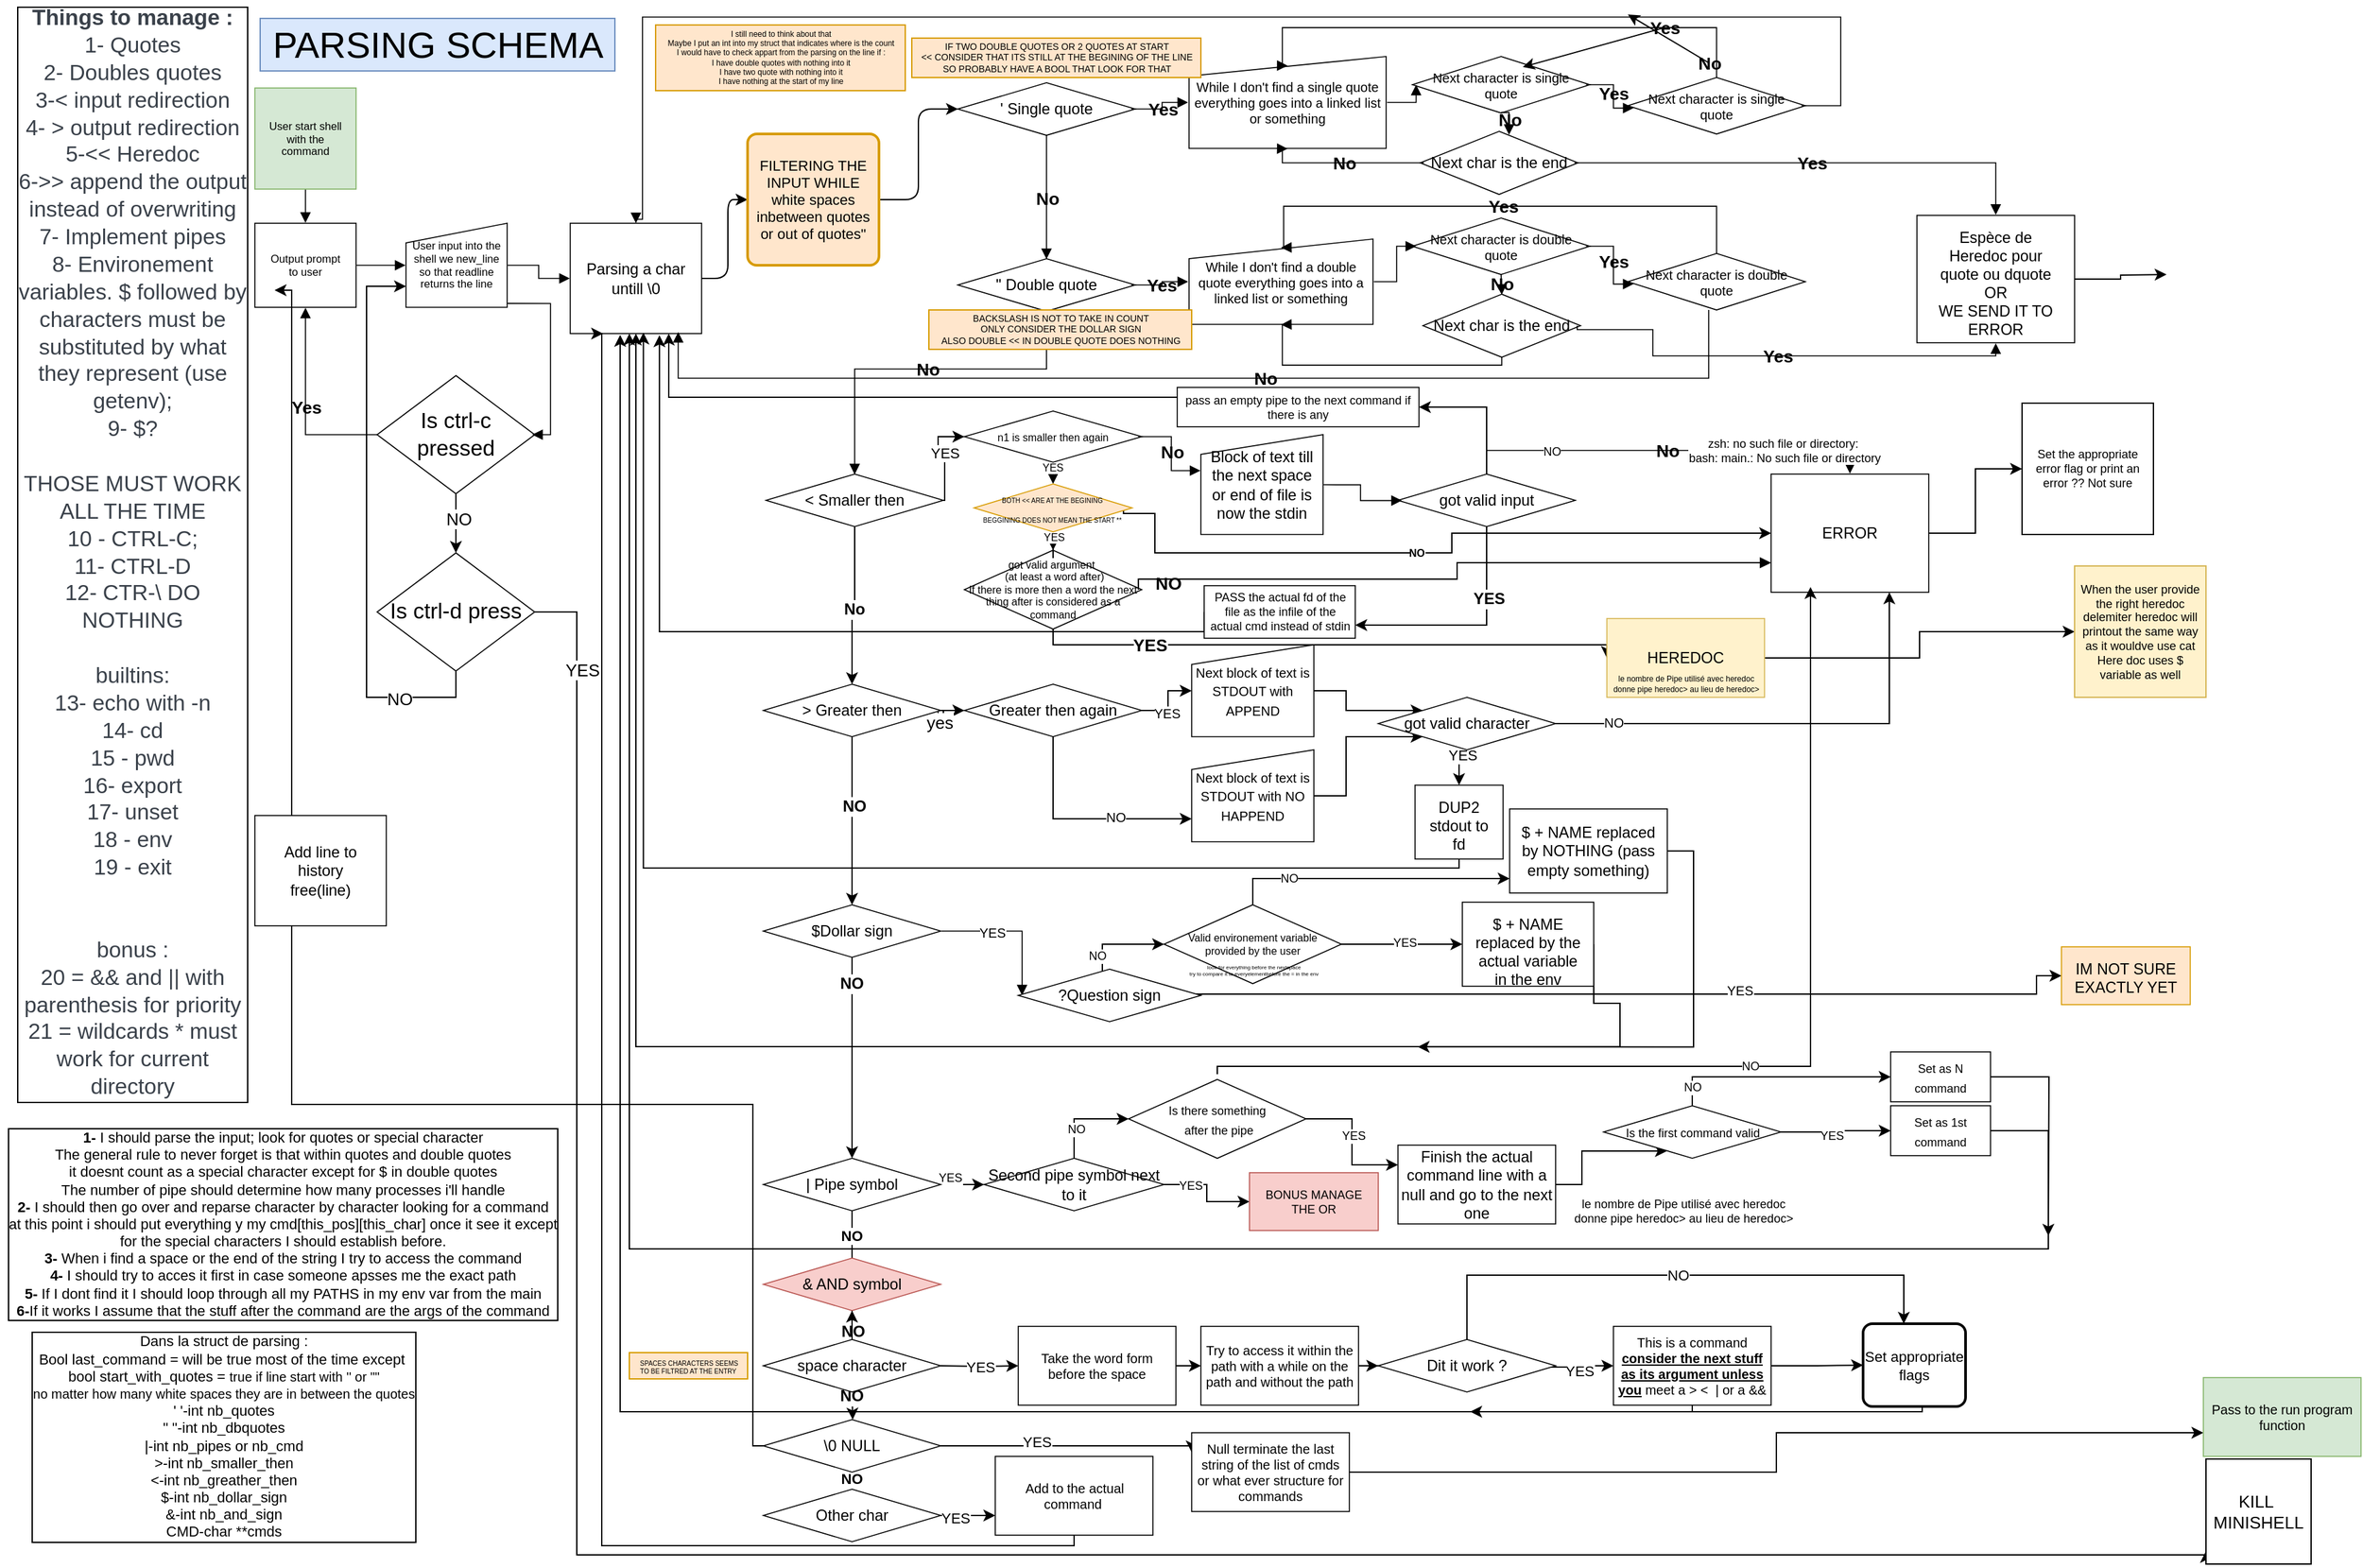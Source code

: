 <mxfile version="18.1.3" type="device" pages="2"><diagram id="Ua-8kvKI0o5XU9wNdEue" name="General idea of parsing"><mxGraphModel dx="1051" dy="747" grid="1" gridSize="10" guides="1" tooltips="1" connect="1" arrows="1" fold="1" page="1" pageScale="1" pageWidth="1920" pageHeight="1200" math="0" shadow="0"><root><mxCell id="0"/><mxCell id="1" parent="0"/><UserObject label="User start shell with the command" lucidchartObjectId="EoLkkH0aFP~e" id="6C3x26X7k4ogZ1nKxdER-1"><mxCell style="html=1;overflow=block;blockSpacing=1;whiteSpace=wrap;fontSize=8.3;spacing=9;strokeOpacity=100;rounded=0;absoluteArcSize=1;arcSize=9;strokeWidth=0.8;fillColor=#d5e8d4;strokeColor=#82b366;" parent="1" vertex="1"><mxGeometry x="195" y="66" width="77" height="77" as="geometry"/></mxCell></UserObject><UserObject label="Output prompt to user" lucidchartObjectId="qpLkcYxG0nS7" id="6C3x26X7k4ogZ1nKxdER-2"><mxCell style="html=1;overflow=block;blockSpacing=1;whiteSpace=wrap;fontSize=8.3;spacing=9;strokeOpacity=100;rounded=0;absoluteArcSize=1;arcSize=9;strokeWidth=0.8;" parent="1" vertex="1"><mxGeometry x="195" y="169" width="77" height="64" as="geometry"/></mxCell></UserObject><UserObject label="User input into the shell we new_line so that readline returns the line" lucidchartObjectId="RpLkG9I6R0Vy" id="6C3x26X7k4ogZ1nKxdER-3"><mxCell style="html=1;overflow=block;blockSpacing=1;whiteSpace=wrap;shape=manualInput;size=15;fontSize=8.3;spacing=3.8;strokeOpacity=100;rounded=0;absoluteArcSize=1;arcSize=9;strokeWidth=0.8;" parent="1" vertex="1"><mxGeometry x="310" y="169" width="77" height="64" as="geometry"/></mxCell></UserObject><UserObject label="" lucidchartObjectId="_pLkXw3mvtES" id="6C3x26X7k4ogZ1nKxdER-4"><mxCell style="html=1;jettySize=18;whiteSpace=wrap;fontSize=13;strokeOpacity=100;strokeWidth=0.8;rounded=0;arcSize=12;edgeStyle=orthogonalEdgeStyle;startArrow=none;endArrow=block;endFill=1;exitX=0.5;exitY=1.005;exitPerimeter=0;entryX=0.5;entryY=-0.005;entryPerimeter=0;" parent="1" source="6C3x26X7k4ogZ1nKxdER-1" target="6C3x26X7k4ogZ1nKxdER-2" edge="1"><mxGeometry width="100" height="100" relative="1" as="geometry"><Array as="points"/></mxGeometry></mxCell></UserObject><UserObject label="" lucidchartObjectId="bqLkDUiTi6Hj" id="6C3x26X7k4ogZ1nKxdER-5"><mxCell style="html=1;jettySize=18;whiteSpace=wrap;fontSize=13;strokeOpacity=100;strokeWidth=0.8;rounded=0;arcSize=12;edgeStyle=orthogonalEdgeStyle;startArrow=none;endArrow=block;endFill=1;exitX=1.005;exitY=0.5;exitPerimeter=0;entryX=-0.005;entryY=0.5;entryPerimeter=0;" parent="1" source="6C3x26X7k4ogZ1nKxdER-2" target="6C3x26X7k4ogZ1nKxdER-3" edge="1"><mxGeometry width="100" height="100" relative="1" as="geometry"><Array as="points"/></mxGeometry></mxCell></UserObject><UserObject label="" lucidchartObjectId="EqLko~rWmYlm" id="6C3x26X7k4ogZ1nKxdER-6"><mxCell style="html=1;jettySize=18;whiteSpace=wrap;fontSize=13;strokeOpacity=100;strokeWidth=0.8;rounded=0;arcSize=12;edgeStyle=orthogonalEdgeStyle;startArrow=none;endArrow=block;endFill=1;exitX=1.005;exitY=0.5;exitPerimeter=0;entryX=-0.003;entryY=0.5;entryPerimeter=0;" parent="1" source="6C3x26X7k4ogZ1nKxdER-3" target="6C3x26X7k4ogZ1nKxdER-8" edge="1"><mxGeometry width="100" height="100" relative="1" as="geometry"><Array as="points"/></mxGeometry></mxCell></UserObject><UserObject label="&lt;div style=&quot;display: flex; justify-content: center; text-align: center; align-items: baseline; font-size: 0; line-height: 1.25;margin-top: -2px;&quot;&gt;&lt;span&gt;&lt;span style=&quot;font-size:16.7px;color:#3a414a;font-weight: bold;&quot;&gt;Things to manage :&lt;/span&gt;&lt;span style=&quot;font-size:16.7px;color:#3a414a;&quot;&gt;&lt;br&gt;1- Quotes&lt;br&gt;2- Doubles quotes&lt;br&gt;3-&amp;lt; input redirection&lt;br&gt;4- &amp;gt; output redirection&lt;br&gt;5-&amp;lt;&amp;lt; Heredoc&lt;br&gt;6-&amp;gt;&amp;gt; append the output instead of overwriting&lt;br&gt;7- Implement pipes&lt;br&gt;8- Environement variables. $ followed by characters must be substituted by what they represent (use getenv);&lt;br&gt;9- $?&lt;br&gt;&lt;br&gt;THOSE MUST WORK ALL THE TIME&lt;br&gt;10 - CTRL-C;&lt;br&gt;11- CTRL-D&lt;br&gt;12- CTR-\ DO NOTHING&lt;br&gt;&lt;br&gt;builtins:&lt;br&gt;13- echo with -n&lt;br&gt;14- cd&lt;br&gt;15 - pwd&lt;br&gt;16- export&lt;br&gt;17- unset&lt;br&gt;18 - env&lt;br&gt;19 - exit&lt;br&gt;&lt;br&gt;&lt;br&gt;bonus :&lt;br&gt;20 = &amp;amp;&amp;amp; and || with parenthesis for priority&lt;br&gt;21 = wildcards * must work for current directory&lt;/span&gt;&lt;/span&gt;&lt;/div&gt;" lucidchartObjectId="csLkHSUzEpqH" id="6C3x26X7k4ogZ1nKxdER-7"><mxCell style="html=1;overflow=block;blockSpacing=1;whiteSpace=wrap;fontSize=13;spacing=3.8;strokeOpacity=0;fillOpacity=0;rounded=0;absoluteArcSize=1;arcSize=9;strokeWidth=0.8;labelBorderColor=default;fillColor=#d5e8d4;strokeColor=#82b366;" parent="1" vertex="1"><mxGeometry x="11" width="180" height="827" as="geometry"/></mxCell></UserObject><mxCell id="gx9puPadspJsSEmZ4GI0-26" value="" style="edgeStyle=orthogonalEdgeStyle;curved=0;rounded=1;sketch=0;orthogonalLoop=1;jettySize=auto;html=1;fontSize=6;" parent="1" source="6C3x26X7k4ogZ1nKxdER-8" target="gx9puPadspJsSEmZ4GI0-23" edge="1"><mxGeometry relative="1" as="geometry"/></mxCell><UserObject label="Parsing a char untill \0" lucidchartObjectId="mxMk3M48BbWU" id="6C3x26X7k4ogZ1nKxdER-8"><mxCell style="html=1;overflow=block;blockSpacing=1;whiteSpace=wrap;fontSize=11.7;spacing=9;strokeOpacity=100;rounded=0;absoluteArcSize=1;arcSize=9;strokeWidth=0.8;" parent="1" vertex="1"><mxGeometry x="435" y="169" width="100" height="84" as="geometry"/></mxCell></UserObject><UserObject label="' Single quote" lucidchartObjectId="NCMkgJLVwf-o" id="6C3x26X7k4ogZ1nKxdER-9"><mxCell style="html=1;overflow=block;blockSpacing=1;whiteSpace=wrap;rhombus;fontSize=11.7;spacing=3.8;strokeOpacity=100;rounded=0;absoluteArcSize=1;arcSize=9;strokeWidth=0.8;" parent="1" vertex="1"><mxGeometry x="730" y="62.03" width="135" height="40" as="geometry"/></mxCell></UserObject><UserObject label="Next character is single quote" lucidchartObjectId="kEMkYC--Phe5" id="6C3x26X7k4ogZ1nKxdER-10"><mxCell style="html=1;overflow=block;blockSpacing=1;whiteSpace=wrap;rhombus;fontSize=10;spacing=3.8;strokeOpacity=100;rounded=0;absoluteArcSize=1;arcSize=9;strokeWidth=0.8;" parent="1" vertex="1"><mxGeometry x="1076" y="42.03" width="135" height="43" as="geometry"/></mxCell></UserObject><UserObject label="" lucidchartObjectId="tKMkA.~3lY8X" id="6C3x26X7k4ogZ1nKxdER-13"><mxCell style="html=1;jettySize=18;whiteSpace=wrap;fontSize=13;strokeOpacity=100;strokeWidth=0.8;rounded=0;arcSize=12;edgeStyle=orthogonalEdgeStyle;startArrow=none;endArrow=block;endFill=1;exitX=1.005;exitY=0.5;exitPerimeter=0;entryX=0.021;entryY=0.5;entryPerimeter=0;" parent="1" source="6C3x26X7k4ogZ1nKxdER-16" target="6C3x26X7k4ogZ1nKxdER-10" edge="1"><mxGeometry width="100" height="100" relative="1" as="geometry"><Array as="points"/></mxGeometry></mxCell></UserObject><UserObject label="" lucidchartObjectId="1LMk6-OPFEjp" id="6C3x26X7k4ogZ1nKxdER-14"><mxCell style="html=1;jettySize=18;whiteSpace=wrap;fontSize=13.3;fontStyle=1;strokeOpacity=100;strokeWidth=0.8;rounded=0;arcSize=12;edgeStyle=orthogonalEdgeStyle;startArrow=none;endArrow=block;endFill=1;exitX=0.978;exitY=0.5;exitPerimeter=0;entryX=-0.005;entryY=0.5;entryPerimeter=0;" parent="1" source="6C3x26X7k4ogZ1nKxdER-9" target="6C3x26X7k4ogZ1nKxdER-16" edge="1"><mxGeometry width="100" height="100" relative="1" as="geometry"><Array as="points"/></mxGeometry></mxCell></UserObject><mxCell id="6C3x26X7k4ogZ1nKxdER-15" value="Yes" style="text;html=1;resizable=0;align=center;verticalAlign=middle;fontStyle=1;fontSize=13.3;rounded=0;" parent="6C3x26X7k4ogZ1nKxdER-14" vertex="1"><mxGeometry relative="1" as="geometry"/></mxCell><UserObject label="While I don't find a single quote everything goes into a linked list or something" lucidchartObjectId="cMMkShETSsO~" id="6C3x26X7k4ogZ1nKxdER-16"><mxCell style="html=1;overflow=block;blockSpacing=1;whiteSpace=wrap;shape=manualInput;size=15;fontSize=10;spacing=3.8;strokeOpacity=100;rounded=0;absoluteArcSize=1;arcSize=9;strokeWidth=0.8;" parent="1" vertex="1"><mxGeometry x="906" y="42.03" width="150" height="70" as="geometry"/></mxCell></UserObject><UserObject label="" lucidchartObjectId="wMMk8kChWe.u" id="6C3x26X7k4ogZ1nKxdER-17"><mxCell style="html=1;jettySize=18;whiteSpace=wrap;fontSize=13.3;fontStyle=1;strokeOpacity=100;strokeWidth=0.8;rounded=0;arcSize=12;edgeStyle=orthogonalEdgeStyle;startArrow=none;endArrow=block;endFill=1;exitX=0.5;exitY=0.993;exitPerimeter=0;entryX=0.5;entryY=0.007;entryPerimeter=0;" parent="1" source="6C3x26X7k4ogZ1nKxdER-9" target="6C3x26X7k4ogZ1nKxdER-24" edge="1"><mxGeometry width="100" height="100" relative="1" as="geometry"><Array as="points"/></mxGeometry></mxCell></UserObject><mxCell id="6C3x26X7k4ogZ1nKxdER-18" value="No" style="text;html=1;resizable=0;align=center;verticalAlign=middle;fontStyle=1;fontSize=13.3;rounded=0;" parent="6C3x26X7k4ogZ1nKxdER-17" vertex="1"><mxGeometry relative="1" as="geometry"/></mxCell><UserObject label="Next character is single quote" lucidchartObjectId="BYMkn5OvlTy~" id="6C3x26X7k4ogZ1nKxdER-19"><mxCell style="html=1;overflow=block;blockSpacing=1;whiteSpace=wrap;rhombus;fontSize=10;spacing=3.8;strokeOpacity=100;rounded=0;absoluteArcSize=1;arcSize=9;strokeWidth=0.8;" parent="1" vertex="1"><mxGeometry x="1240" y="58.03" width="135" height="43" as="geometry"/></mxCell></UserObject><UserObject label="" lucidchartObjectId="KYMkjQTuBxtw" id="6C3x26X7k4ogZ1nKxdER-20"><mxCell style="html=1;jettySize=18;whiteSpace=wrap;fontSize=13.3;fontStyle=1;strokeOpacity=100;strokeWidth=0.8;rounded=0;arcSize=12;edgeStyle=orthogonalEdgeStyle;startArrow=none;endArrow=block;endFill=1;exitX=0.979;exitY=0.5;exitPerimeter=0;entryX=0.032;entryY=0.541;entryPerimeter=0;" parent="1" source="6C3x26X7k4ogZ1nKxdER-10" target="6C3x26X7k4ogZ1nKxdER-19" edge="1"><mxGeometry width="100" height="100" relative="1" as="geometry"><Array as="points"/></mxGeometry></mxCell></UserObject><mxCell id="6C3x26X7k4ogZ1nKxdER-21" value="Yes" style="text;html=1;resizable=0;align=center;verticalAlign=middle;fontStyle=1;fontSize=13.3;rounded=0;" parent="6C3x26X7k4ogZ1nKxdER-20" vertex="1"><mxGeometry relative="1" as="geometry"/></mxCell><UserObject label="" lucidchartObjectId="UZMk3UgEDXLc" id="6C3x26X7k4ogZ1nKxdER-22"><mxCell style="html=1;jettySize=18;whiteSpace=wrap;fontSize=13.3;fontStyle=1;strokeOpacity=100;strokeWidth=0.8;rounded=0;arcSize=12;edgeStyle=orthogonalEdgeStyle;startArrow=none;endArrow=block;endFill=1;exitX=0.979;exitY=0.5;exitPerimeter=0;" parent="1" source="6C3x26X7k4ogZ1nKxdER-19" target="6C3x26X7k4ogZ1nKxdER-8" edge="1"><mxGeometry width="100" height="100" relative="1" as="geometry"><Array as="points"><mxPoint x="1402" y="80"/><mxPoint x="1402" y="12"/><mxPoint x="490" y="12"/><mxPoint x="490" y="166"/><mxPoint x="485" y="166"/></Array><mxPoint x="670.7" y="165.694" as="targetPoint"/></mxGeometry></mxCell></UserObject><mxCell id="6C3x26X7k4ogZ1nKxdER-23" value="No" style="text;html=1;resizable=0;align=center;verticalAlign=middle;fontStyle=1;fontSize=13.3;rounded=0;" parent="6C3x26X7k4ogZ1nKxdER-22" vertex="1"><mxGeometry relative="1" as="geometry"><mxPoint x="388" y="35" as="offset"/></mxGeometry></mxCell><mxCell id="pFfbjEsM8YMfZWfiTMy2-112" style="edgeStyle=orthogonalEdgeStyle;rounded=0;orthogonalLoop=1;jettySize=auto;html=1;exitX=0;exitY=0;exitDx=0;exitDy=0;fontSize=10;" parent="6C3x26X7k4ogZ1nKxdER-22" source="6C3x26X7k4ogZ1nKxdER-23" edge="1"><mxGeometry relative="1" as="geometry"><mxPoint x="1240" y="10" as="targetPoint"/></mxGeometry></mxCell><UserObject label="&quot; Double quote" lucidchartObjectId="2ZMk31Z5MrbM" id="6C3x26X7k4ogZ1nKxdER-24"><mxCell style="html=1;overflow=block;blockSpacing=1;whiteSpace=wrap;rhombus;fontSize=11.7;spacing=3.8;strokeOpacity=100;rounded=0;absoluteArcSize=1;arcSize=9;strokeWidth=0.8;" parent="1" vertex="1"><mxGeometry x="730" y="196.03" width="135" height="40" as="geometry"/></mxCell></UserObject><UserObject label="Next character is double quote" lucidchartObjectId="2ZMkoyQmy9So" id="6C3x26X7k4ogZ1nKxdER-25"><mxCell style="html=1;overflow=block;blockSpacing=1;whiteSpace=wrap;rhombus;fontSize=10;spacing=3.8;strokeOpacity=100;rounded=0;absoluteArcSize=1;arcSize=9;strokeWidth=0.8;" parent="1" vertex="1"><mxGeometry x="1076" y="165.03" width="135" height="43" as="geometry"/></mxCell></UserObject><UserObject label="" lucidchartObjectId="2ZMkuVCm59Xl" id="6C3x26X7k4ogZ1nKxdER-26"><mxCell style="html=1;jettySize=18;whiteSpace=wrap;fontSize=13;strokeOpacity=100;strokeWidth=0.8;rounded=0;arcSize=12;edgeStyle=orthogonalEdgeStyle;startArrow=none;endArrow=block;endFill=1;exitX=1.005;exitY=0.5;exitPerimeter=0;entryX=0.021;entryY=0.5;entryPerimeter=0;" parent="1" source="6C3x26X7k4ogZ1nKxdER-29" target="6C3x26X7k4ogZ1nKxdER-25" edge="1"><mxGeometry width="100" height="100" relative="1" as="geometry"><Array as="points"/></mxGeometry></mxCell></UserObject><UserObject label="" lucidchartObjectId="2ZMkSswJZ_B_" id="6C3x26X7k4ogZ1nKxdER-27"><mxCell style="html=1;jettySize=18;whiteSpace=wrap;fontSize=13.3;fontStyle=1;strokeOpacity=100;strokeWidth=0.8;rounded=0;arcSize=12;edgeStyle=orthogonalEdgeStyle;startArrow=none;endArrow=block;endFill=1;exitX=0.978;exitY=0.5;exitPerimeter=0;entryX=-0.005;entryY=0.5;entryPerimeter=0;" parent="1" source="6C3x26X7k4ogZ1nKxdER-24" target="6C3x26X7k4ogZ1nKxdER-29" edge="1"><mxGeometry width="100" height="100" relative="1" as="geometry"><Array as="points"/></mxGeometry></mxCell></UserObject><mxCell id="6C3x26X7k4ogZ1nKxdER-28" value="Yes" style="text;html=1;resizable=0;align=center;verticalAlign=middle;fontStyle=1;fontSize=13.3;rounded=0;" parent="6C3x26X7k4ogZ1nKxdER-27" vertex="1"><mxGeometry relative="1" as="geometry"/></mxCell><UserObject label="While I don't find a double quote everything goes into a linked list or something" lucidchartObjectId="2ZMk6o9U2UE7" id="6C3x26X7k4ogZ1nKxdER-29"><mxCell style="html=1;overflow=block;blockSpacing=1;whiteSpace=wrap;shape=manualInput;size=15;fontSize=10;spacing=3.8;strokeOpacity=100;rounded=0;absoluteArcSize=1;arcSize=9;strokeWidth=0.8;" parent="1" vertex="1"><mxGeometry x="906" y="181.03" width="140" height="65" as="geometry"/></mxCell></UserObject><UserObject label="Next character is double quote" lucidchartObjectId="2ZMkBUvcIYN3" id="6C3x26X7k4ogZ1nKxdER-30"><mxCell style="html=1;overflow=block;blockSpacing=1;whiteSpace=wrap;rhombus;fontSize=10;spacing=3.8;strokeOpacity=100;rounded=0;absoluteArcSize=1;arcSize=9;strokeWidth=0.8;" parent="1" vertex="1"><mxGeometry x="1240" y="192.03" width="135" height="43" as="geometry"/></mxCell></UserObject><UserObject label="" lucidchartObjectId="2ZMk_t4DJ4O9" id="6C3x26X7k4ogZ1nKxdER-31"><mxCell style="html=1;jettySize=18;whiteSpace=wrap;fontSize=13.3;fontStyle=1;strokeOpacity=100;strokeWidth=0.8;rounded=0;arcSize=12;edgeStyle=orthogonalEdgeStyle;startArrow=none;endArrow=block;endFill=1;exitX=0.5;exitY=0.992;exitPerimeter=0;entryX=0.822;entryY=0.986;entryDx=0;entryDy=0;entryPerimeter=0;" parent="1" target="6C3x26X7k4ogZ1nKxdER-8" edge="1"><mxGeometry width="100" height="100" relative="1" as="geometry"><Array as="points"><mxPoint x="1302" y="287"/><mxPoint x="517" y="287"/></Array><mxPoint x="1301.5" y="235.026" as="sourcePoint"/><mxPoint x="650" y="247.37" as="targetPoint"/></mxGeometry></mxCell></UserObject><mxCell id="6C3x26X7k4ogZ1nKxdER-32" value="No" style="text;html=1;resizable=0;align=center;verticalAlign=middle;fontStyle=1;fontSize=13.3;rounded=0;" parent="6C3x26X7k4ogZ1nKxdER-31" vertex="1"><mxGeometry x="-0.105" relative="1" as="geometry"><mxPoint as="offset"/></mxGeometry></mxCell><UserObject label="" lucidchartObjectId="l1MkZ49A7-jT" id="6C3x26X7k4ogZ1nKxdER-33"><mxCell style="html=1;jettySize=18;whiteSpace=wrap;fontSize=13.3;fontStyle=1;strokeOpacity=100;strokeWidth=0.8;rounded=0;arcSize=12;edgeStyle=orthogonalEdgeStyle;startArrow=none;endArrow=block;endFill=1;exitX=0.979;exitY=0.5;exitPerimeter=0;entryX=0.032;entryY=0.541;entryPerimeter=0;" parent="1" source="6C3x26X7k4ogZ1nKxdER-25" target="6C3x26X7k4ogZ1nKxdER-30" edge="1"><mxGeometry width="100" height="100" relative="1" as="geometry"><Array as="points"/></mxGeometry></mxCell></UserObject><mxCell id="6C3x26X7k4ogZ1nKxdER-34" value="Yes" style="text;html=1;resizable=0;align=center;verticalAlign=middle;fontStyle=1;fontSize=13.3;rounded=0;" parent="6C3x26X7k4ogZ1nKxdER-33" vertex="1"><mxGeometry relative="1" as="geometry"/></mxCell><mxCell id="pFfbjEsM8YMfZWfiTMy2-217" style="edgeStyle=orthogonalEdgeStyle;rounded=0;orthogonalLoop=1;jettySize=auto;html=1;exitX=0.5;exitY=1;exitDx=0;exitDy=0;fontSize=6;" parent="1" source="6C3x26X7k4ogZ1nKxdER-35" target="pFfbjEsM8YMfZWfiTMy2-216" edge="1"><mxGeometry relative="1" as="geometry"/></mxCell><mxCell id="pFfbjEsM8YMfZWfiTMy2-219" value="&lt;font style=&quot;font-size: 13px;&quot;&gt;NO&lt;/font&gt;" style="edgeLabel;html=1;align=center;verticalAlign=middle;resizable=0;points=[];fontSize=6;rounded=0;" parent="pFfbjEsM8YMfZWfiTMy2-217" vertex="1" connectable="0"><mxGeometry x="-0.176" y="2" relative="1" as="geometry"><mxPoint as="offset"/></mxGeometry></mxCell><UserObject label="Is ctrl-c pressed" lucidchartObjectId="d5Mk_tVAWbX9" id="6C3x26X7k4ogZ1nKxdER-35"><mxCell style="html=1;overflow=block;blockSpacing=1;whiteSpace=wrap;rhombus;fontSize=16.7;spacing=3.8;strokeOpacity=100;rounded=0;absoluteArcSize=1;arcSize=9;strokeWidth=0.8;" parent="1" vertex="1"><mxGeometry x="288" y="285" width="120" height="90" as="geometry"/></mxCell></UserObject><UserObject label="" lucidchartObjectId="W5Mkp01r2YbF" id="6C3x26X7k4ogZ1nKxdER-38"><mxCell style="html=1;jettySize=18;whiteSpace=wrap;fontSize=13;strokeOpacity=100;strokeWidth=0.8;rounded=0;arcSize=12;edgeStyle=orthogonalEdgeStyle;startArrow=none;endArrow=block;endFill=1;exitX=1.002;exitY=0.954;exitPerimeter=0;entryX=0.984;entryY=0.5;entryPerimeter=0;" parent="1" source="6C3x26X7k4ogZ1nKxdER-3" target="6C3x26X7k4ogZ1nKxdER-35" edge="1"><mxGeometry width="100" height="100" relative="1" as="geometry"><Array as="points"><mxPoint x="420" y="230"/><mxPoint x="420" y="330"/></Array></mxGeometry></mxCell></UserObject><UserObject label="" lucidchartObjectId="55MkbWRrKWN8" id="6C3x26X7k4ogZ1nKxdER-39"><mxCell style="html=1;jettySize=18;whiteSpace=wrap;fontSize=13.3;fontStyle=1;strokeOpacity=100;strokeWidth=0.8;rounded=0;arcSize=12;edgeStyle=orthogonalEdgeStyle;startArrow=none;endArrow=block;endFill=1;exitX=0;exitY=0.5;entryX=0.5;entryY=1.005;entryPerimeter=0;exitDx=0;exitDy=0;" parent="1" source="6C3x26X7k4ogZ1nKxdER-35" target="6C3x26X7k4ogZ1nKxdER-2" edge="1"><mxGeometry width="100" height="100" relative="1" as="geometry"><Array as="points"/></mxGeometry></mxCell></UserObject><mxCell id="6C3x26X7k4ogZ1nKxdER-40" value="Yes" style="text;html=1;resizable=0;align=center;verticalAlign=middle;fontStyle=1;fontSize=13.3;rounded=0;" parent="6C3x26X7k4ogZ1nKxdER-39" vertex="1"><mxGeometry relative="1" as="geometry"/></mxCell><mxCell id="pFfbjEsM8YMfZWfiTMy2-8" style="edgeStyle=orthogonalEdgeStyle;rounded=0;orthogonalLoop=1;jettySize=auto;html=1;exitX=0.5;exitY=1;exitDx=0;exitDy=0;entryX=0.5;entryY=0;entryDx=0;entryDy=0;" parent="1" source="6C3x26X7k4ogZ1nKxdER-41" target="6C3x26X7k4ogZ1nKxdER-66" edge="1"><mxGeometry relative="1" as="geometry"/></mxCell><mxCell id="pFfbjEsM8YMfZWfiTMy2-9" value="No" style="edgeLabel;html=1;align=center;verticalAlign=middle;resizable=0;points=[];fontStyle=1;rounded=0;fontSize=12;" parent="pFfbjEsM8YMfZWfiTMy2-8" vertex="1" connectable="0"><mxGeometry x="-0.145" y="-1" relative="1" as="geometry"><mxPoint y="11" as="offset"/></mxGeometry></mxCell><mxCell id="hvuwiLO1xKZR7SreNnH5-16" value="YES" style="edgeStyle=orthogonalEdgeStyle;rounded=0;orthogonalLoop=1;jettySize=auto;html=1;exitX=1;exitY=0.5;exitDx=0;exitDy=0;entryX=0;entryY=0.5;entryDx=0;entryDy=0;fontSize=11;" parent="1" source="6C3x26X7k4ogZ1nKxdER-41" target="6C3x26X7k4ogZ1nKxdER-77" edge="1"><mxGeometry relative="1" as="geometry"><Array as="points"><mxPoint x="720" y="380"/><mxPoint x="720" y="340"/><mxPoint x="715" y="340"/><mxPoint x="715" y="332"/></Array></mxGeometry></mxCell><UserObject label="&amp;lt; Smaller then" lucidchartObjectId="u~MkNUg4O0cm" id="6C3x26X7k4ogZ1nKxdER-41"><mxCell style="html=1;overflow=block;blockSpacing=1;whiteSpace=wrap;rhombus;fontSize=11.7;spacing=3.8;strokeOpacity=100;rounded=0;absoluteArcSize=1;arcSize=9;strokeWidth=0.8;" parent="1" vertex="1"><mxGeometry x="584" y="360" width="135" height="40" as="geometry"/></mxCell></UserObject><UserObject label="" lucidchartObjectId="K~Mks7QkEejR" id="6C3x26X7k4ogZ1nKxdER-42"><mxCell style="html=1;jettySize=18;whiteSpace=wrap;fontSize=13.3;fontStyle=1;strokeOpacity=100;strokeWidth=0.8;rounded=0;arcSize=12;edgeStyle=orthogonalEdgeStyle;startArrow=none;endArrow=block;endFill=1;exitX=0.5;exitY=0.993;exitPerimeter=0;entryX=0.5;entryY=0.007;entryPerimeter=0;" parent="1" source="6C3x26X7k4ogZ1nKxdER-24" target="6C3x26X7k4ogZ1nKxdER-41" edge="1"><mxGeometry width="100" height="100" relative="1" as="geometry"><Array as="points"><mxPoint x="798" y="280"/><mxPoint x="652" y="280"/></Array></mxGeometry></mxCell></UserObject><mxCell id="6C3x26X7k4ogZ1nKxdER-43" value="No" style="text;html=1;resizable=0;align=center;verticalAlign=middle;fontStyle=1;fontSize=13.3;rounded=0;" parent="6C3x26X7k4ogZ1nKxdER-42" vertex="1"><mxGeometry relative="1" as="geometry"/></mxCell><UserObject label="" lucidchartObjectId="yhNk0UW26KPJ" id="6C3x26X7k4ogZ1nKxdER-44"><mxCell style="html=1;jettySize=18;whiteSpace=wrap;fontSize=13;strokeOpacity=100;strokeWidth=0.8;rounded=0;arcSize=12;edgeStyle=orthogonalEdgeStyle;startArrow=none;endArrow=block;endFill=1;exitX=0.5;exitY=0.99;exitPerimeter=0;entryX=0.5;entryY=1.003;entryPerimeter=0;" parent="1" source="6C3x26X7k4ogZ1nKxdER-54" target="6C3x26X7k4ogZ1nKxdER-29" edge="1"><mxGeometry width="100" height="100" relative="1" as="geometry"><Array as="points"><mxPoint x="1144" y="277.03"/><mxPoint x="977" y="277.03"/><mxPoint x="977" y="246.03"/></Array></mxGeometry></mxCell></UserObject><UserObject label="" lucidchartObjectId="hbNk._Rh.1wm" id="6C3x26X7k4ogZ1nKxdER-45"><mxCell style="html=1;jettySize=18;whiteSpace=wrap;fontSize=13.3;fontStyle=1;strokeOpacity=100;strokeWidth=0.8;rounded=0;arcSize=12;edgeStyle=orthogonalEdgeStyle;startArrow=none;endArrow=block;endFill=1;exitX=0.5;exitY=0.992;exitPerimeter=0;entryX=0.5;entryY=0.01;entryPerimeter=0;" parent="1" source="6C3x26X7k4ogZ1nKxdER-25" target="6C3x26X7k4ogZ1nKxdER-54" edge="1"><mxGeometry width="100" height="100" relative="1" as="geometry"><Array as="points"/></mxGeometry></mxCell></UserObject><mxCell id="6C3x26X7k4ogZ1nKxdER-46" value="No" style="text;html=1;resizable=0;align=center;verticalAlign=middle;fontStyle=1;fontSize=13.3;rounded=0;" parent="6C3x26X7k4ogZ1nKxdER-45" vertex="1"><mxGeometry relative="1" as="geometry"/></mxCell><UserObject label="Next char is the end" lucidchartObjectId="HgNkjee_A4t6" id="6C3x26X7k4ogZ1nKxdER-47"><mxCell style="html=1;overflow=block;blockSpacing=1;whiteSpace=wrap;rhombus;fontSize=11.7;spacing=3.8;strokeOpacity=100;rounded=0;absoluteArcSize=1;arcSize=9;strokeWidth=0.8;" parent="1" vertex="1"><mxGeometry x="1082" y="99.03" width="120" height="48" as="geometry"/></mxCell></UserObject><UserObject label="" lucidchartObjectId="khNkMdgbpVFd" id="6C3x26X7k4ogZ1nKxdER-48"><mxCell style="html=1;jettySize=18;whiteSpace=wrap;fontSize=13.3;fontStyle=1;strokeOpacity=100;strokeWidth=0.8;rounded=0;arcSize=12;edgeStyle=orthogonalEdgeStyle;startArrow=none;endArrow=block;endFill=1;exitX=0.978;exitY=0.5;exitPerimeter=0;entryX=0.5;entryY=-0.004;entryPerimeter=0;" parent="1" source="6C3x26X7k4ogZ1nKxdER-47" target="6C3x26X7k4ogZ1nKxdER-57" edge="1"><mxGeometry width="100" height="100" relative="1" as="geometry"><Array as="points"/></mxGeometry></mxCell></UserObject><mxCell id="6C3x26X7k4ogZ1nKxdER-49" value="Yes" style="text;html=1;resizable=0;align=center;verticalAlign=middle;fontStyle=1;fontSize=13.3;rounded=0;" parent="6C3x26X7k4ogZ1nKxdER-48" vertex="1"><mxGeometry relative="1" as="geometry"/></mxCell><UserObject label="" lucidchartObjectId="mhNk5pJn4jc8" id="6C3x26X7k4ogZ1nKxdER-50"><mxCell style="html=1;jettySize=18;whiteSpace=wrap;fontSize=13.3;fontStyle=1;strokeOpacity=100;strokeWidth=0.8;rounded=0;arcSize=12;edgeStyle=orthogonalEdgeStyle;startArrow=none;endArrow=block;endFill=1;exitX=0.022;exitY=0.5;exitPerimeter=0;entryX=0.5;entryY=1.003;entryPerimeter=0;" parent="1" source="6C3x26X7k4ogZ1nKxdER-47" target="6C3x26X7k4ogZ1nKxdER-16" edge="1"><mxGeometry width="100" height="100" relative="1" as="geometry"><Array as="points"><mxPoint x="977" y="123.03"/></Array></mxGeometry></mxCell></UserObject><mxCell id="6C3x26X7k4ogZ1nKxdER-51" value="No" style="text;html=1;resizable=0;align=center;verticalAlign=middle;fontStyle=1;fontSize=13.3;rounded=0;" parent="6C3x26X7k4ogZ1nKxdER-50" vertex="1"><mxGeometry relative="1" as="geometry"/></mxCell><UserObject label="" lucidchartObjectId="rhNkv7rOE_ST" id="6C3x26X7k4ogZ1nKxdER-52"><mxCell style="html=1;jettySize=18;whiteSpace=wrap;fontSize=13.3;fontStyle=1;strokeOpacity=100;strokeWidth=0.8;rounded=0;arcSize=12;edgeStyle=orthogonalEdgeStyle;startArrow=none;endArrow=block;endFill=1;exitX=0.5;exitY=0.992;exitPerimeter=0;entryX=0.563;entryY=0.055;entryPerimeter=0;" parent="1" source="6C3x26X7k4ogZ1nKxdER-10" target="6C3x26X7k4ogZ1nKxdER-47" edge="1"><mxGeometry width="100" height="100" relative="1" as="geometry"><Array as="points"/></mxGeometry></mxCell></UserObject><mxCell id="6C3x26X7k4ogZ1nKxdER-53" value="No" style="text;html=1;resizable=0;align=center;verticalAlign=middle;fontStyle=1;fontSize=13.3;rounded=0;" parent="6C3x26X7k4ogZ1nKxdER-52" vertex="1"><mxGeometry relative="1" as="geometry"/></mxCell><UserObject label="Next char is the end" lucidchartObjectId="whNkyzWs~-IL" id="6C3x26X7k4ogZ1nKxdER-54"><mxCell style="html=1;overflow=block;blockSpacing=1;whiteSpace=wrap;rhombus;fontSize=11.7;spacing=3.8;strokeOpacity=100;rounded=0;absoluteArcSize=1;arcSize=9;strokeWidth=0.8;" parent="1" vertex="1"><mxGeometry x="1084" y="223.03" width="120" height="48" as="geometry"/></mxCell></UserObject><UserObject label="" lucidchartObjectId="IhNk4Sp2JTGb" id="6C3x26X7k4ogZ1nKxdER-55"><mxCell style="html=1;jettySize=18;whiteSpace=wrap;fontSize=13.3;fontStyle=1;strokeOpacity=100;strokeWidth=0.8;rounded=0;arcSize=12;edgeStyle=orthogonalEdgeStyle;startArrow=none;endArrow=block;endFill=1;exitX=0.978;exitY=0.5;exitPerimeter=0;entryX=0.5;entryY=1.004;entryPerimeter=0;" parent="1" source="6C3x26X7k4ogZ1nKxdER-54" target="6C3x26X7k4ogZ1nKxdER-57" edge="1"><mxGeometry width="100" height="100" relative="1" as="geometry"><Array as="points"><mxPoint x="1259" y="250"/><mxPoint x="1259" y="270"/><mxPoint x="1520" y="270"/></Array></mxGeometry></mxCell></UserObject><mxCell id="6C3x26X7k4ogZ1nKxdER-56" value="Yes" style="text;html=1;resizable=0;align=center;verticalAlign=middle;fontStyle=1;fontSize=13.3;rounded=0;" parent="6C3x26X7k4ogZ1nKxdER-55" vertex="1"><mxGeometry relative="1" as="geometry"/></mxCell><mxCell id="pFfbjEsM8YMfZWfiTMy2-154" style="edgeStyle=orthogonalEdgeStyle;rounded=0;orthogonalLoop=1;jettySize=auto;html=1;exitX=1;exitY=0.5;exitDx=0;exitDy=0;fontSize=9;" parent="1" source="6C3x26X7k4ogZ1nKxdER-57" edge="1"><mxGeometry relative="1" as="geometry"><mxPoint x="1650" y="208" as="targetPoint"/></mxGeometry></mxCell><UserObject label="Espèce de Heredoc pour quote ou dquote&lt;br&gt;OR&lt;br&gt;WE SEND IT TO ERROR&lt;br&gt;" lucidchartObjectId="4hNkBtxR_Ub." id="6C3x26X7k4ogZ1nKxdER-57"><mxCell style="html=1;overflow=block;blockSpacing=1;whiteSpace=wrap;fontSize=11.7;spacing=9;strokeOpacity=100;rounded=0;absoluteArcSize=1;arcSize=9;strokeWidth=0.8;" parent="1" vertex="1"><mxGeometry x="1460" y="163" width="120" height="97" as="geometry"/></mxCell></UserObject><UserObject label="Block of text till the next space or end of file is now the stdin" lucidchartObjectId=".INkvPi5lvq5" id="6C3x26X7k4ogZ1nKxdER-58"><mxCell style="html=1;overflow=block;blockSpacing=1;whiteSpace=wrap;shape=manualInput;size=15;fontSize=11.7;spacing=3.8;strokeOpacity=100;rounded=0;absoluteArcSize=1;arcSize=9;strokeWidth=0.8;" parent="1" vertex="1"><mxGeometry x="915" y="330" width="93" height="76" as="geometry"/></mxCell></UserObject><mxCell id="hvuwiLO1xKZR7SreNnH5-8" style="edgeStyle=orthogonalEdgeStyle;rounded=0;orthogonalLoop=1;jettySize=auto;html=1;exitX=0.5;exitY=1;exitDx=0;exitDy=0;entryX=1;entryY=0.75;entryDx=0;entryDy=0;fontSize=9;" parent="1" source="6C3x26X7k4ogZ1nKxdER-59" target="hvuwiLO1xKZR7SreNnH5-4" edge="1"><mxGeometry relative="1" as="geometry"/></mxCell><mxCell id="hvuwiLO1xKZR7SreNnH5-9" value="YES" style="edgeLabel;html=1;align=center;verticalAlign=middle;resizable=0;points=[];fontSize=12;fontStyle=1" parent="hvuwiLO1xKZR7SreNnH5-8" vertex="1" connectable="0"><mxGeometry x="-0.38" y="1" relative="1" as="geometry"><mxPoint as="offset"/></mxGeometry></mxCell><mxCell id="hvuwiLO1xKZR7SreNnH5-14" style="edgeStyle=orthogonalEdgeStyle;rounded=0;orthogonalLoop=1;jettySize=auto;html=1;exitX=0.5;exitY=0;exitDx=0;exitDy=0;entryX=1;entryY=0.5;entryDx=0;entryDy=0;fontSize=11;" parent="1" source="6C3x26X7k4ogZ1nKxdER-59" target="hvuwiLO1xKZR7SreNnH5-13" edge="1"><mxGeometry relative="1" as="geometry"/></mxCell><UserObject label="got valid input" lucidchartObjectId="sKNkXzaRZRrE" id="6C3x26X7k4ogZ1nKxdER-59"><mxCell style="html=1;overflow=block;blockSpacing=1;whiteSpace=wrap;rhombus;fontSize=11.7;spacing=3.8;strokeOpacity=100;rounded=0;absoluteArcSize=1;arcSize=9;strokeWidth=0.8;" parent="1" vertex="1"><mxGeometry x="1065" y="360" width="135" height="40" as="geometry"/></mxCell></UserObject><UserObject label="" lucidchartObjectId="iLNkO5.qTCj_" id="6C3x26X7k4ogZ1nKxdER-60"><mxCell style="html=1;jettySize=18;whiteSpace=wrap;fontSize=13.3;fontStyle=1;strokeOpacity=100;strokeWidth=0.8;rounded=0;arcSize=12;edgeStyle=orthogonalEdgeStyle;startArrow=none;endArrow=block;endFill=1;exitX=0.5;exitY=0.007;exitPerimeter=0;" parent="1" source="6C3x26X7k4ogZ1nKxdER-9" edge="1"><mxGeometry width="100" height="100" relative="1" as="geometry"><Array as="points"/><mxPoint x="797" y="62.03" as="targetPoint"/></mxGeometry></mxCell></UserObject><UserObject label="" lucidchartObjectId="wLNk0sY4uPxz" id="6C3x26X7k4ogZ1nKxdER-62"><mxCell style="html=1;jettySize=18;whiteSpace=wrap;fontSize=13.3;fontStyle=1;strokeOpacity=100;strokeWidth=0.8;rounded=0;arcSize=12;edgeStyle=orthogonalEdgeStyle;startArrow=none;endArrow=block;endFill=1;exitX=0.5;exitY=0.008;exitPerimeter=0;entryX=0.5;entryY=0.1;entryPerimeter=0;" parent="1" source="6C3x26X7k4ogZ1nKxdER-19" target="6C3x26X7k4ogZ1nKxdER-16" edge="1"><mxGeometry width="100" height="100" relative="1" as="geometry"><Array as="points"><mxPoint x="1307" y="20.03"/><mxPoint x="977" y="20.03"/></Array></mxGeometry></mxCell></UserObject><mxCell id="6C3x26X7k4ogZ1nKxdER-63" value="Yes" style="text;html=1;resizable=0;align=center;verticalAlign=middle;fontStyle=1;fontSize=13.3;rounded=0;" parent="6C3x26X7k4ogZ1nKxdER-62" vertex="1"><mxGeometry relative="1" as="geometry"><mxPoint x="123" as="offset"/></mxGeometry></mxCell><mxCell id="pFfbjEsM8YMfZWfiTMy2-113" style="edgeStyle=orthogonalEdgeStyle;rounded=0;orthogonalLoop=1;jettySize=auto;html=1;exitX=0;exitY=0;exitDx=0;exitDy=0;fontSize=10;" parent="6C3x26X7k4ogZ1nKxdER-62" source="6C3x26X7k4ogZ1nKxdER-63" edge="1"><mxGeometry relative="1" as="geometry"><mxPoint x="1160" y="50" as="targetPoint"/></mxGeometry></mxCell><UserObject label="" lucidchartObjectId="3LNkoQUq_ztP" id="6C3x26X7k4ogZ1nKxdER-64"><mxCell style="html=1;jettySize=18;whiteSpace=wrap;fontSize=13.3;fontStyle=1;strokeOpacity=100;strokeWidth=0.8;rounded=0;arcSize=12;edgeStyle=orthogonalEdgeStyle;startArrow=none;endArrow=block;endFill=1;exitX=0.5;exitY=0.008;exitPerimeter=0;entryX=0.5;entryY=0.1;entryPerimeter=0;" parent="1" source="6C3x26X7k4ogZ1nKxdER-30" target="6C3x26X7k4ogZ1nKxdER-29" edge="1"><mxGeometry width="100" height="100" relative="1" as="geometry"><Array as="points"><mxPoint x="1307" y="156.03"/><mxPoint x="978" y="156.03"/><mxPoint x="978" y="188.03"/></Array></mxGeometry></mxCell></UserObject><mxCell id="6C3x26X7k4ogZ1nKxdER-65" value="Yes" style="text;html=1;resizable=0;align=center;verticalAlign=middle;fontStyle=1;fontSize=13.3;rounded=0;" parent="6C3x26X7k4ogZ1nKxdER-64" vertex="1"><mxGeometry relative="1" as="geometry"/></mxCell><mxCell id="pFfbjEsM8YMfZWfiTMy2-97" style="edgeStyle=orthogonalEdgeStyle;rounded=0;orthogonalLoop=1;jettySize=auto;html=1;exitX=1;exitY=0.5;exitDx=0;exitDy=0;entryX=0;entryY=0.5;entryDx=0;entryDy=0;fontSize=13;" parent="1" source="6C3x26X7k4ogZ1nKxdER-66" target="pFfbjEsM8YMfZWfiTMy2-96" edge="1"><mxGeometry relative="1" as="geometry"><Array as="points"><mxPoint x="719" y="545"/><mxPoint x="715" y="545"/><mxPoint x="715" y="540"/></Array></mxGeometry></mxCell><mxCell id="pFfbjEsM8YMfZWfiTMy2-98" value="yes" style="edgeLabel;html=1;align=center;verticalAlign=middle;resizable=0;points=[];fontSize=13;rounded=0;" parent="pFfbjEsM8YMfZWfiTMy2-97" vertex="1" connectable="0"><mxGeometry x="-0.435" y="3" relative="1" as="geometry"><mxPoint y="1" as="offset"/></mxGeometry></mxCell><mxCell id="pFfbjEsM8YMfZWfiTMy2-122" style="edgeStyle=orthogonalEdgeStyle;rounded=0;orthogonalLoop=1;jettySize=auto;html=1;exitX=0.5;exitY=1;exitDx=0;exitDy=0;entryX=0.5;entryY=0;entryDx=0;entryDy=0;fontSize=10;" parent="1" source="6C3x26X7k4ogZ1nKxdER-66" target="pFfbjEsM8YMfZWfiTMy2-125" edge="1"><mxGeometry relative="1" as="geometry"><mxPoint x="649.5" y="663" as="targetPoint"/></mxGeometry></mxCell><mxCell id="pFfbjEsM8YMfZWfiTMy2-126" value="NO" style="edgeLabel;html=1;align=center;verticalAlign=middle;resizable=0;points=[];fontSize=12;rounded=0;fontStyle=1" parent="pFfbjEsM8YMfZWfiTMy2-122" vertex="1" connectable="0"><mxGeometry x="-0.179" y="1" relative="1" as="geometry"><mxPoint as="offset"/></mxGeometry></mxCell><UserObject label="&amp;gt; Greater then" lucidchartObjectId="KMNkGacAzlRZ" id="6C3x26X7k4ogZ1nKxdER-66"><mxCell style="html=1;overflow=block;blockSpacing=1;whiteSpace=wrap;rhombus;fontSize=11.7;spacing=3.8;strokeOpacity=100;rounded=0;absoluteArcSize=1;arcSize=9;strokeWidth=0.8;" parent="1" vertex="1"><mxGeometry x="582" y="520" width="135" height="40" as="geometry"/></mxCell></UserObject><mxCell id="pFfbjEsM8YMfZWfiTMy2-115" style="edgeStyle=orthogonalEdgeStyle;rounded=0;orthogonalLoop=1;jettySize=auto;html=1;exitX=1;exitY=0.5;exitDx=0;exitDy=0;entryX=0;entryY=1;entryDx=0;entryDy=0;fontSize=10;" parent="1" source="6C3x26X7k4ogZ1nKxdER-67" target="pFfbjEsM8YMfZWfiTMy2-110" edge="1"><mxGeometry relative="1" as="geometry"/></mxCell><UserObject label="&lt;font style=&quot;font-size: 10px;&quot;&gt;Next block of text is STDOUT with NO HAPPEND&lt;/font&gt;" lucidchartObjectId="KMNkNZZxN6FK" id="6C3x26X7k4ogZ1nKxdER-67"><mxCell style="html=1;overflow=block;blockSpacing=1;whiteSpace=wrap;shape=manualInput;size=15;fontSize=11.7;spacing=3.8;strokeOpacity=100;rounded=0;absoluteArcSize=1;arcSize=9;strokeWidth=0.8;" parent="1" vertex="1"><mxGeometry x="908" y="570" width="93" height="70" as="geometry"/></mxCell></UserObject><UserObject label="" lucidchartObjectId="IRNkB8YlBtPw" id="6C3x26X7k4ogZ1nKxdER-71"><mxCell style="html=1;jettySize=18;whiteSpace=wrap;fontSize=13;strokeOpacity=100;strokeWidth=0.8;rounded=0;arcSize=12;edgeStyle=orthogonalEdgeStyle;startArrow=none;endArrow=block;endFill=1;exitX=1.004;exitY=0.502;exitPerimeter=0;entryX=0.022;entryY=0.504;entryPerimeter=0;" parent="1" source="6C3x26X7k4ogZ1nKxdER-58" target="6C3x26X7k4ogZ1nKxdER-59" edge="1"><mxGeometry width="100" height="100" relative="1" as="geometry"><Array as="points"/></mxGeometry></mxCell></UserObject><UserObject label="" lucidchartObjectId="NSNklqh26hyS" id="6C3x26X7k4ogZ1nKxdER-74"><mxCell style="html=1;jettySize=18;whiteSpace=wrap;fontSize=13.3;fontStyle=1;strokeOpacity=100;strokeWidth=0.8;rounded=0;arcSize=12;edgeStyle=orthogonalEdgeStyle;startArrow=none;endArrow=block;endFill=1;exitX=0.5;exitY=0.007;exitPerimeter=0;entryX=0.5;entryY=-0.004;entryPerimeter=0;" parent="1" source="6C3x26X7k4ogZ1nKxdER-59" target="6C3x26X7k4ogZ1nKxdER-76" edge="1"><mxGeometry width="100" height="100" relative="1" as="geometry"><Array as="points"/></mxGeometry></mxCell></UserObject><mxCell id="6C3x26X7k4ogZ1nKxdER-75" value="No" style="text;html=1;resizable=0;align=center;verticalAlign=middle;fontStyle=1;fontSize=13.3;rounded=0;" parent="6C3x26X7k4ogZ1nKxdER-74" vertex="1"><mxGeometry relative="1" as="geometry"/></mxCell><mxCell id="pFfbjEsM8YMfZWfiTMy2-191" value="zsh: no such file or directory:&amp;nbsp;&lt;br&gt;bash: main.: No such file or directory" style="edgeLabel;html=1;align=center;verticalAlign=middle;resizable=0;points=[];fontSize=9;rounded=0;" parent="6C3x26X7k4ogZ1nKxdER-74" vertex="1" connectable="0"><mxGeometry x="0.566" relative="1" as="geometry"><mxPoint as="offset"/></mxGeometry></mxCell><mxCell id="pFfbjEsM8YMfZWfiTMy2-192" value="NO" style="edgeLabel;html=1;align=center;verticalAlign=middle;resizable=0;points=[];fontSize=9;rounded=0;" parent="6C3x26X7k4ogZ1nKxdER-74" vertex="1" connectable="0"><mxGeometry x="-0.569" y="-1" relative="1" as="geometry"><mxPoint as="offset"/></mxGeometry></mxCell><mxCell id="pFfbjEsM8YMfZWfiTMy2-153" style="edgeStyle=orthogonalEdgeStyle;rounded=0;orthogonalLoop=1;jettySize=auto;html=1;exitX=1;exitY=0.5;exitDx=0;exitDy=0;fontSize=9;" parent="1" source="6C3x26X7k4ogZ1nKxdER-76" edge="1" target="gYCf7ZQjRJHV6iz_2x0--6"><mxGeometry relative="1" as="geometry"><mxPoint x="1520.0" y="400" as="targetPoint"/></mxGeometry></mxCell><UserObject label="ERROR" lucidchartObjectId="SSNkl2PGvy1v" id="6C3x26X7k4ogZ1nKxdER-76"><mxCell style="html=1;overflow=block;blockSpacing=1;whiteSpace=wrap;fontSize=11.7;spacing=9;strokeOpacity=100;rounded=0;absoluteArcSize=1;arcSize=9;strokeWidth=0.8;" parent="1" vertex="1"><mxGeometry x="1349" y="360" width="120" height="90" as="geometry"/></mxCell></UserObject><mxCell id="gx9puPadspJsSEmZ4GI0-4" style="edgeStyle=orthogonalEdgeStyle;rounded=0;orthogonalLoop=1;jettySize=auto;html=1;exitX=0.5;exitY=1;exitDx=0;exitDy=0;entryX=0.5;entryY=0;entryDx=0;entryDy=0;fontSize=6;" parent="1" source="6C3x26X7k4ogZ1nKxdER-77" target="gx9puPadspJsSEmZ4GI0-1" edge="1"><mxGeometry relative="1" as="geometry"/></mxCell><mxCell id="gx9puPadspJsSEmZ4GI0-6" value="YES" style="edgeLabel;html=1;align=center;verticalAlign=middle;resizable=0;points=[];fontSize=8;rounded=0;" parent="gx9puPadspJsSEmZ4GI0-4" vertex="1" connectable="0"><mxGeometry x="-0.564" y="-1" relative="1" as="geometry"><mxPoint as="offset"/></mxGeometry></mxCell><UserObject label="n1 is smaller then again" lucidchartObjectId="CTNkYbDedFjg" id="6C3x26X7k4ogZ1nKxdER-77"><mxCell style="html=1;overflow=block;blockSpacing=1;whiteSpace=wrap;rhombus;fontSize=8;spacing=3.8;strokeOpacity=100;rounded=0;absoluteArcSize=1;arcSize=9;strokeWidth=0.8;" parent="1" vertex="1"><mxGeometry x="735" y="312" width="135" height="39" as="geometry"/></mxCell></UserObject><UserObject label="" lucidchartObjectId="VUNkq0XeBs~c" id="6C3x26X7k4ogZ1nKxdER-80"><mxCell style="html=1;jettySize=18;whiteSpace=wrap;fontSize=13.3;fontStyle=1;strokeOpacity=100;strokeWidth=0.8;rounded=0;arcSize=12;edgeStyle=orthogonalEdgeStyle;startArrow=none;endArrow=block;endFill=1;exitX=0.98;exitY=0.5;exitPerimeter=0;entryX=-0.004;entryY=0.36;entryPerimeter=0;" parent="1" source="6C3x26X7k4ogZ1nKxdER-77" target="6C3x26X7k4ogZ1nKxdER-58" edge="1"><mxGeometry width="100" height="100" relative="1" as="geometry"><Array as="points"/></mxGeometry></mxCell></UserObject><mxCell id="6C3x26X7k4ogZ1nKxdER-81" value="No" style="text;html=1;resizable=0;align=center;verticalAlign=middle;fontStyle=1;fontSize=13.3;rounded=0;" parent="6C3x26X7k4ogZ1nKxdER-80" vertex="1"><mxGeometry relative="1" as="geometry"/></mxCell><mxCell id="pFfbjEsM8YMfZWfiTMy2-10" style="edgeStyle=orthogonalEdgeStyle;rounded=0;orthogonalLoop=1;jettySize=auto;html=1;exitX=0.5;exitY=1;exitDx=0;exitDy=0;entryX=0;entryY=0.5;entryDx=0;entryDy=0;fontSize=13;" parent="1" source="6C3x26X7k4ogZ1nKxdER-82" target="pFfbjEsM8YMfZWfiTMy2-1" edge="1"><mxGeometry relative="1" as="geometry"><Array as="points"><mxPoint x="803" y="490"/><mxPoint x="1224" y="490"/></Array></mxGeometry></mxCell><mxCell id="pFfbjEsM8YMfZWfiTMy2-11" value="YES" style="edgeLabel;html=1;align=center;verticalAlign=middle;resizable=0;points=[];fontSize=13;rounded=0;fontStyle=1" parent="pFfbjEsM8YMfZWfiTMy2-10" vertex="1" connectable="0"><mxGeometry x="0.214" y="1" relative="1" as="geometry"><mxPoint x="-184" y="1" as="offset"/></mxGeometry></mxCell><UserObject label="got valid argument&amp;nbsp;&lt;br&gt;&amp;nbsp;(at least a word after)&lt;br&gt;If there is more then a word the next thing after is considered as a command" lucidchartObjectId="3WNkKIocFo-a" id="6C3x26X7k4ogZ1nKxdER-82"><mxCell style="html=1;overflow=block;blockSpacing=1;whiteSpace=wrap;rhombus;fontSize=8;spacing=3.8;strokeOpacity=100;rounded=0;absoluteArcSize=1;arcSize=9;strokeWidth=0.8;" parent="1" vertex="1"><mxGeometry x="735" y="418" width="135" height="60" as="geometry"/></mxCell></UserObject><UserObject label="" lucidchartObjectId="uYNk4wBUPELK" id="6C3x26X7k4ogZ1nKxdER-83"><mxCell style="html=1;jettySize=18;whiteSpace=wrap;fontSize=13.3;fontStyle=1;strokeOpacity=100;strokeWidth=1;rounded=0;arcSize=12;edgeStyle=orthogonalEdgeStyle;startArrow=none;endArrow=block;endFill=1;exitX=0.981;exitY=0.5;exitPerimeter=0;entryX=0;entryY=0.75;entryDx=0;entryDy=0;" parent="1" source="6C3x26X7k4ogZ1nKxdER-82" target="6C3x26X7k4ogZ1nKxdER-76" edge="1"><mxGeometry width="100" height="100" relative="1" as="geometry"><Array as="points"><mxPoint x="867" y="440"/><mxPoint x="1110" y="440"/><mxPoint x="1110" y="428"/></Array></mxGeometry></mxCell></UserObject><mxCell id="6C3x26X7k4ogZ1nKxdER-84" value="NO" style="text;html=1;resizable=0;align=center;verticalAlign=middle;fontStyle=1;fontSize=13.3;rounded=0;" parent="6C3x26X7k4ogZ1nKxdER-83" vertex="1"><mxGeometry relative="1" as="geometry"><mxPoint x="-220" y="3" as="offset"/></mxGeometry></mxCell><mxCell id="hvuwiLO1xKZR7SreNnH5-2" style="edgeStyle=orthogonalEdgeStyle;rounded=0;orthogonalLoop=1;jettySize=auto;html=1;exitX=0;exitY=0;exitDx=0;exitDy=0;" parent="6C3x26X7k4ogZ1nKxdER-83" source="6C3x26X7k4ogZ1nKxdER-84" target="6C3x26X7k4ogZ1nKxdER-84" edge="1"><mxGeometry relative="1" as="geometry"/></mxCell><mxCell id="pFfbjEsM8YMfZWfiTMy2-152" style="edgeStyle=orthogonalEdgeStyle;rounded=0;orthogonalLoop=1;jettySize=auto;html=1;exitX=1;exitY=0.5;exitDx=0;exitDy=0;fontSize=9;entryX=0;entryY=0.5;entryDx=0;entryDy=0;" parent="1" source="pFfbjEsM8YMfZWfiTMy2-1" target="pFfbjEsM8YMfZWfiTMy2-201" edge="1"><mxGeometry relative="1" as="geometry"><mxPoint x="1510.0" y="480.529" as="targetPoint"/></mxGeometry></mxCell><mxCell id="pFfbjEsM8YMfZWfiTMy2-1" value="HEREDOC" style="whiteSpace=wrap;html=1;fontSize=11.7;spacing=3.8;rounded=0;arcSize=9;strokeWidth=0.8;fillColor=#fff2cc;strokeColor=#d6b656;" parent="1" vertex="1"><mxGeometry x="1224" y="470" width="120" height="60" as="geometry"/></mxCell><mxCell id="pFfbjEsM8YMfZWfiTMy2-102" style="edgeStyle=orthogonalEdgeStyle;rounded=0;orthogonalLoop=1;jettySize=auto;html=1;exitX=1;exitY=0.5;exitDx=0;exitDy=0;entryX=0;entryY=0.5;entryDx=0;entryDy=0;fontSize=10;" parent="1" source="pFfbjEsM8YMfZWfiTMy2-96" target="pFfbjEsM8YMfZWfiTMy2-99" edge="1"><mxGeometry relative="1" as="geometry"/></mxCell><mxCell id="pFfbjEsM8YMfZWfiTMy2-104" value="YES" style="edgeLabel;html=1;align=center;verticalAlign=middle;resizable=0;points=[];fontSize=10;rounded=0;" parent="pFfbjEsM8YMfZWfiTMy2-102" vertex="1" connectable="0"><mxGeometry x="-0.289" y="-2" relative="1" as="geometry"><mxPoint as="offset"/></mxGeometry></mxCell><mxCell id="pFfbjEsM8YMfZWfiTMy2-103" style="edgeStyle=orthogonalEdgeStyle;rounded=0;orthogonalLoop=1;jettySize=auto;html=1;exitX=0.5;exitY=1;exitDx=0;exitDy=0;entryX=0;entryY=0.75;entryDx=0;entryDy=0;fontSize=10;" parent="1" source="pFfbjEsM8YMfZWfiTMy2-96" target="6C3x26X7k4ogZ1nKxdER-67" edge="1"><mxGeometry relative="1" as="geometry"/></mxCell><mxCell id="pFfbjEsM8YMfZWfiTMy2-105" value="NO" style="edgeLabel;html=1;align=center;verticalAlign=middle;resizable=0;points=[];fontSize=10;rounded=0;" parent="pFfbjEsM8YMfZWfiTMy2-103" vertex="1" connectable="0"><mxGeometry x="0.294" y="2" relative="1" as="geometry"><mxPoint x="1" as="offset"/></mxGeometry></mxCell><UserObject label="Greater then again" lucidchartObjectId="KMNkGacAzlRZ" id="pFfbjEsM8YMfZWfiTMy2-96"><mxCell style="html=1;overflow=block;blockSpacing=1;whiteSpace=wrap;rhombus;fontSize=11.7;spacing=3.8;strokeOpacity=100;rounded=0;absoluteArcSize=1;arcSize=9;strokeWidth=0.8;" parent="1" vertex="1"><mxGeometry x="735" y="520" width="135" height="40" as="geometry"/></mxCell></UserObject><mxCell id="pFfbjEsM8YMfZWfiTMy2-114" style="edgeStyle=orthogonalEdgeStyle;rounded=0;orthogonalLoop=1;jettySize=auto;html=1;exitX=1;exitY=0.5;exitDx=0;exitDy=0;entryX=0;entryY=0;entryDx=0;entryDy=0;fontSize=10;" parent="1" source="pFfbjEsM8YMfZWfiTMy2-99" target="pFfbjEsM8YMfZWfiTMy2-110" edge="1"><mxGeometry relative="1" as="geometry"/></mxCell><UserObject label="&lt;font style=&quot;font-size: 10px;&quot;&gt;Next block of text is STDOUT with APPEND&lt;/font&gt;" lucidchartObjectId="KMNkNZZxN6FK" id="pFfbjEsM8YMfZWfiTMy2-99"><mxCell style="html=1;overflow=block;blockSpacing=1;whiteSpace=wrap;shape=manualInput;size=15;fontSize=11.7;spacing=3.8;strokeOpacity=100;rounded=0;absoluteArcSize=1;arcSize=9;strokeWidth=0.8;" parent="1" vertex="1"><mxGeometry x="908" y="490" width="93" height="70" as="geometry"/></mxCell></UserObject><mxCell id="pFfbjEsM8YMfZWfiTMy2-116" style="edgeStyle=orthogonalEdgeStyle;rounded=0;orthogonalLoop=1;jettySize=auto;html=1;fontSize=10;entryX=0.557;entryY=0.991;entryDx=0;entryDy=0;entryPerimeter=0;exitX=0.5;exitY=1;exitDx=0;exitDy=0;" parent="1" source="o-f3h-Gm8yXdv8s_uM87-1" target="6C3x26X7k4ogZ1nKxdER-8" edge="1"><mxGeometry relative="1" as="geometry"><mxPoint x="500" y="260" as="targetPoint"/><Array as="points"><mxPoint x="1112" y="660"/><mxPoint x="491" y="660"/></Array><mxPoint x="1118" y="640" as="sourcePoint"/></mxGeometry></mxCell><mxCell id="pFfbjEsM8YMfZWfiTMy2-118" style="edgeStyle=orthogonalEdgeStyle;rounded=0;orthogonalLoop=1;jettySize=auto;html=1;exitX=1;exitY=0.5;exitDx=0;exitDy=0;entryX=0.75;entryY=1;entryDx=0;entryDy=0;fontSize=10;" parent="1" source="pFfbjEsM8YMfZWfiTMy2-110" target="6C3x26X7k4ogZ1nKxdER-76" edge="1"><mxGeometry relative="1" as="geometry"/></mxCell><mxCell id="pFfbjEsM8YMfZWfiTMy2-119" value="NO" style="edgeLabel;html=1;align=center;verticalAlign=middle;resizable=0;points=[];fontSize=10;rounded=0;" parent="pFfbjEsM8YMfZWfiTMy2-118" vertex="1" connectable="0"><mxGeometry x="-0.752" y="1" relative="1" as="geometry"><mxPoint as="offset"/></mxGeometry></mxCell><mxCell id="o-f3h-Gm8yXdv8s_uM87-2" style="edgeStyle=orthogonalEdgeStyle;rounded=0;orthogonalLoop=1;jettySize=auto;html=1;exitX=0.5;exitY=1;exitDx=0;exitDy=0;entryX=0.5;entryY=0;entryDx=0;entryDy=0;" parent="1" source="pFfbjEsM8YMfZWfiTMy2-110" target="o-f3h-Gm8yXdv8s_uM87-1" edge="1"><mxGeometry relative="1" as="geometry"/></mxCell><mxCell id="o-f3h-Gm8yXdv8s_uM87-3" value="YES" style="edgeLabel;html=1;align=center;verticalAlign=middle;resizable=0;points=[];" parent="o-f3h-Gm8yXdv8s_uM87-2" vertex="1" connectable="0"><mxGeometry x="-0.426" y="2" relative="1" as="geometry"><mxPoint as="offset"/></mxGeometry></mxCell><UserObject label="got valid character" lucidchartObjectId="sKNkXzaRZRrE" id="pFfbjEsM8YMfZWfiTMy2-110"><mxCell style="html=1;overflow=block;blockSpacing=1;whiteSpace=wrap;rhombus;fontSize=11.7;spacing=3.8;strokeOpacity=100;rounded=0;absoluteArcSize=1;arcSize=9;strokeWidth=0.8;" parent="1" vertex="1"><mxGeometry x="1050" y="530" width="135" height="40" as="geometry"/></mxCell></UserObject><mxCell id="pFfbjEsM8YMfZWfiTMy2-131" style="html=1;jettySize=18;whiteSpace=wrap;fontSize=13;strokeOpacity=100;strokeWidth=0.8;rounded=0;arcSize=12;edgeStyle=orthogonalEdgeStyle;startArrow=none;endArrow=block;endFill=1;exitX=1.005;exitY=0.5;exitPerimeter=0;entryX=0.021;entryY=0.5;entryPerimeter=0;" parent="1" source="pFfbjEsM8YMfZWfiTMy2-125" target="pFfbjEsM8YMfZWfiTMy2-133" edge="1"><mxGeometry relative="1" as="geometry"><mxPoint x="790" y="765.529" as="targetPoint"/></mxGeometry></mxCell><mxCell id="pFfbjEsM8YMfZWfiTMy2-132" value="YES" style="edgeLabel;html=1;align=center;verticalAlign=middle;resizable=0;points=[];fontSize=10;rounded=0;" parent="pFfbjEsM8YMfZWfiTMy2-131" vertex="1" connectable="0"><mxGeometry x="-0.279" y="-1" relative="1" as="geometry"><mxPoint x="-1" as="offset"/></mxGeometry></mxCell><mxCell id="pFfbjEsM8YMfZWfiTMy2-156" style="edgeStyle=orthogonalEdgeStyle;rounded=0;orthogonalLoop=1;jettySize=auto;html=1;exitX=0.5;exitY=1;exitDx=0;exitDy=0;entryX=0.5;entryY=0;entryDx=0;entryDy=0;fontSize=9;" parent="1" source="pFfbjEsM8YMfZWfiTMy2-125" target="pFfbjEsM8YMfZWfiTMy2-155" edge="1"><mxGeometry relative="1" as="geometry"><Array as="points"><mxPoint x="650" y="860"/></Array></mxGeometry></mxCell><mxCell id="pFfbjEsM8YMfZWfiTMy2-196" value="NO" style="edgeLabel;html=1;align=center;verticalAlign=middle;resizable=0;points=[];fontSize=12;rounded=0;fontStyle=1" parent="pFfbjEsM8YMfZWfiTMy2-156" vertex="1" connectable="0"><mxGeometry x="-0.726" y="-1" relative="1" as="geometry"><mxPoint y="-1" as="offset"/></mxGeometry></mxCell><UserObject label="$Dollar sign" lucidchartObjectId="KMNkGacAzlRZ" id="pFfbjEsM8YMfZWfiTMy2-125"><mxCell style="html=1;overflow=block;blockSpacing=1;whiteSpace=wrap;rhombus;fontSize=11.7;spacing=3.8;strokeOpacity=100;rounded=0;absoluteArcSize=1;arcSize=9;strokeWidth=0.8;" parent="1" vertex="1"><mxGeometry x="582" y="688" width="135" height="40" as="geometry"/></mxCell></UserObject><mxCell id="pFfbjEsM8YMfZWfiTMy2-135" style="edgeStyle=orthogonalEdgeStyle;rounded=0;orthogonalLoop=1;jettySize=auto;html=1;exitX=0.934;exitY=0.559;exitDx=0;exitDy=0;fontSize=10;entryX=0;entryY=0.5;entryDx=0;entryDy=0;exitPerimeter=0;" parent="1" source="pFfbjEsM8YMfZWfiTMy2-133" target="pFfbjEsM8YMfZWfiTMy2-150" edge="1"><mxGeometry relative="1" as="geometry"><mxPoint x="1566" y="724" as="targetPoint"/><mxPoint x="911" y="778" as="sourcePoint"/><Array as="points"><mxPoint x="906" y="756"/><mxPoint x="1551" y="756"/><mxPoint x="1551" y="742"/></Array></mxGeometry></mxCell><mxCell id="pFfbjEsM8YMfZWfiTMy2-136" value="YES" style="edgeLabel;html=1;align=center;verticalAlign=middle;resizable=0;points=[];fontSize=10;rounded=0;" parent="pFfbjEsM8YMfZWfiTMy2-135" vertex="1" connectable="0"><mxGeometry x="0.24" y="3" relative="1" as="geometry"><mxPoint as="offset"/></mxGeometry></mxCell><mxCell id="pFfbjEsM8YMfZWfiTMy2-139" style="edgeStyle=orthogonalEdgeStyle;rounded=0;orthogonalLoop=1;jettySize=auto;html=1;exitX=0.5;exitY=0;exitDx=0;exitDy=0;entryX=0;entryY=0.5;entryDx=0;entryDy=0;fontSize=10;" parent="1" source="pFfbjEsM8YMfZWfiTMy2-133" target="pFfbjEsM8YMfZWfiTMy2-138" edge="1"><mxGeometry relative="1" as="geometry"><Array as="points"><mxPoint x="840" y="745"/><mxPoint x="840" y="718"/></Array></mxGeometry></mxCell><mxCell id="pFfbjEsM8YMfZWfiTMy2-140" value="NO" style="edgeLabel;html=1;align=center;verticalAlign=middle;resizable=0;points=[];fontSize=9;rounded=0;" parent="pFfbjEsM8YMfZWfiTMy2-139" vertex="1" connectable="0"><mxGeometry x="-0.534" y="1" relative="1" as="geometry"><mxPoint x="-3" y="-11" as="offset"/></mxGeometry></mxCell><UserObject label="?Question sign" lucidchartObjectId="KMNkGacAzlRZ" id="pFfbjEsM8YMfZWfiTMy2-133"><mxCell style="html=1;overflow=block;blockSpacing=1;whiteSpace=wrap;rhombus;fontSize=11.7;spacing=3.8;strokeOpacity=100;rounded=0;absoluteArcSize=1;arcSize=9;strokeWidth=0.8;" parent="1" vertex="1"><mxGeometry x="776" y="737" width="139" height="40" as="geometry"/></mxCell></UserObject><mxCell id="pFfbjEsM8YMfZWfiTMy2-141" style="edgeStyle=orthogonalEdgeStyle;rounded=0;orthogonalLoop=1;jettySize=auto;html=1;exitX=1;exitY=0.5;exitDx=0;exitDy=0;fontSize=9;entryX=0;entryY=0.5;entryDx=0;entryDy=0;" parent="1" source="pFfbjEsM8YMfZWfiTMy2-138" target="pFfbjEsM8YMfZWfiTMy2-146" edge="1"><mxGeometry relative="1" as="geometry"><mxPoint x="1110" y="718.471" as="targetPoint"/></mxGeometry></mxCell><mxCell id="pFfbjEsM8YMfZWfiTMy2-142" value="YES" style="edgeLabel;html=1;align=center;verticalAlign=middle;resizable=0;points=[];fontSize=9;rounded=0;" parent="pFfbjEsM8YMfZWfiTMy2-141" vertex="1" connectable="0"><mxGeometry x="0.029" y="1" relative="1" as="geometry"><mxPoint as="offset"/></mxGeometry></mxCell><mxCell id="pFfbjEsM8YMfZWfiTMy2-144" style="edgeStyle=orthogonalEdgeStyle;rounded=0;orthogonalLoop=1;jettySize=auto;html=1;exitX=0.5;exitY=0;exitDx=0;exitDy=0;fontSize=9;" parent="1" source="pFfbjEsM8YMfZWfiTMy2-138" edge="1"><mxGeometry relative="1" as="geometry"><mxPoint x="1150" y="668" as="targetPoint"/><Array as="points"><mxPoint x="955" y="668"/><mxPoint x="1130" y="668"/></Array></mxGeometry></mxCell><mxCell id="pFfbjEsM8YMfZWfiTMy2-145" value="NO" style="edgeLabel;html=1;align=center;verticalAlign=middle;resizable=0;points=[];fontSize=9;rounded=0;" parent="pFfbjEsM8YMfZWfiTMy2-144" vertex="1" connectable="0"><mxGeometry x="-0.557" relative="1" as="geometry"><mxPoint as="offset"/></mxGeometry></mxCell><UserObject label="&lt;font style=&quot;font-size: 8px;&quot;&gt;Valid environement variable provided by the user&lt;/font&gt;" lucidchartObjectId="KMNkGacAzlRZ" id="pFfbjEsM8YMfZWfiTMy2-138"><mxCell style="html=1;overflow=block;blockSpacing=1;whiteSpace=wrap;rhombus;fontSize=8;spacing=3.8;strokeOpacity=100;rounded=0;absoluteArcSize=1;arcSize=9;strokeWidth=0.8;" parent="1" vertex="1"><mxGeometry x="887" y="688" width="135" height="60" as="geometry"/></mxCell></UserObject><mxCell id="pFfbjEsM8YMfZWfiTMy2-148" style="edgeStyle=orthogonalEdgeStyle;rounded=0;orthogonalLoop=1;jettySize=auto;html=1;exitX=1;exitY=0.5;exitDx=0;exitDy=0;entryX=0.5;entryY=1;entryDx=0;entryDy=0;fontSize=9;" parent="1" source="pFfbjEsM8YMfZWfiTMy2-146" target="6C3x26X7k4ogZ1nKxdER-8" edge="1"><mxGeometry relative="1" as="geometry"><Array as="points"><mxPoint x="1214" y="763"/><mxPoint x="1234" y="763"/><mxPoint x="1234" y="796"/><mxPoint x="485" y="796"/></Array></mxGeometry></mxCell><UserObject label="$ + NAME replaced by the actual variable in the env" lucidchartObjectId="mxMk3M48BbWU" id="pFfbjEsM8YMfZWfiTMy2-146"><mxCell style="html=1;overflow=block;blockSpacing=1;whiteSpace=wrap;fontSize=11.7;spacing=9;strokeOpacity=100;rounded=0;absoluteArcSize=1;arcSize=9;strokeWidth=0.8;" parent="1" vertex="1"><mxGeometry x="1114" y="686" width="100" height="64" as="geometry"/></mxCell></UserObject><mxCell id="pFfbjEsM8YMfZWfiTMy2-149" style="edgeStyle=orthogonalEdgeStyle;rounded=0;orthogonalLoop=1;jettySize=auto;html=1;exitX=1;exitY=0.5;exitDx=0;exitDy=0;fontSize=9;" parent="1" source="pFfbjEsM8YMfZWfiTMy2-147" edge="1"><mxGeometry relative="1" as="geometry"><mxPoint x="1080" y="796.176" as="targetPoint"/><Array as="points"><mxPoint x="1290" y="647"/><mxPoint x="1290" y="796"/></Array></mxGeometry></mxCell><UserObject label="$ + NAME replaced by NOTHING (pass empty something)" lucidchartObjectId="mxMk3M48BbWU" id="pFfbjEsM8YMfZWfiTMy2-147"><mxCell style="html=1;overflow=block;blockSpacing=1;whiteSpace=wrap;fontSize=11.7;spacing=9;strokeOpacity=100;rounded=0;absoluteArcSize=1;arcSize=9;strokeWidth=0.8;" parent="1" vertex="1"><mxGeometry x="1150" y="615" width="120" height="64" as="geometry"/></mxCell></UserObject><UserObject label="IM NOT SURE EXACTLY YET" lucidchartObjectId="mxMk3M48BbWU" id="pFfbjEsM8YMfZWfiTMy2-150"><mxCell style="html=1;overflow=block;blockSpacing=1;whiteSpace=wrap;fontSize=11.7;spacing=9;strokeOpacity=100;rounded=0;absoluteArcSize=1;arcSize=9;strokeWidth=0.8;fillColor=#ffe6cc;strokeColor=#d79b00;" parent="1" vertex="1"><mxGeometry x="1570" y="720" width="98" height="44" as="geometry"/></mxCell></UserObject><mxCell id="pFfbjEsM8YMfZWfiTMy2-159" style="edgeStyle=orthogonalEdgeStyle;rounded=0;orthogonalLoop=1;jettySize=auto;html=1;exitX=1;exitY=0.5;exitDx=0;exitDy=0;entryX=0;entryY=0.5;entryDx=0;entryDy=0;fontSize=9;" parent="1" source="pFfbjEsM8YMfZWfiTMy2-155" target="pFfbjEsM8YMfZWfiTMy2-157" edge="1"><mxGeometry relative="1" as="geometry"/></mxCell><mxCell id="pFfbjEsM8YMfZWfiTMy2-163" value="YES" style="edgeLabel;html=1;align=center;verticalAlign=middle;resizable=0;points=[];fontSize=9;rounded=0;" parent="pFfbjEsM8YMfZWfiTMy2-159" vertex="1" connectable="0"><mxGeometry x="-0.535" y="5" relative="1" as="geometry"><mxPoint x="-1" as="offset"/></mxGeometry></mxCell><mxCell id="pFfbjEsM8YMfZWfiTMy2-194" style="edgeStyle=orthogonalEdgeStyle;rounded=0;orthogonalLoop=1;jettySize=auto;html=1;exitX=0.5;exitY=1;exitDx=0;exitDy=0;entryX=0.5;entryY=0;entryDx=0;entryDy=0;fontSize=9;" parent="1" source="pFfbjEsM8YMfZWfiTMy2-155" edge="1"><mxGeometry relative="1" as="geometry"><mxPoint x="649.5" y="997" as="targetPoint"/></mxGeometry></mxCell><mxCell id="pFfbjEsM8YMfZWfiTMy2-195" value="NO" style="edgeLabel;html=1;align=center;verticalAlign=middle;resizable=0;points=[];fontSize=11;rounded=0;fontStyle=1" parent="pFfbjEsM8YMfZWfiTMy2-194" vertex="1" connectable="0"><mxGeometry x="-0.416" y="1" relative="1" as="geometry"><mxPoint x="-2" y="-4" as="offset"/></mxGeometry></mxCell><UserObject label="| Pipe symbol" lucidchartObjectId="KMNkGacAzlRZ" id="pFfbjEsM8YMfZWfiTMy2-155"><mxCell style="html=1;overflow=block;blockSpacing=1;whiteSpace=wrap;rhombus;fontSize=11.7;spacing=3.8;strokeOpacity=100;rounded=0;absoluteArcSize=1;arcSize=9;strokeWidth=0.8;" parent="1" vertex="1"><mxGeometry x="582" y="881" width="135" height="40" as="geometry"/></mxCell></UserObject><mxCell id="pFfbjEsM8YMfZWfiTMy2-161" style="edgeStyle=orthogonalEdgeStyle;rounded=0;orthogonalLoop=1;jettySize=auto;html=1;exitX=1;exitY=0.5;exitDx=0;exitDy=0;entryX=0;entryY=0.5;entryDx=0;entryDy=0;fontSize=9;" parent="1" source="pFfbjEsM8YMfZWfiTMy2-157" target="pFfbjEsM8YMfZWfiTMy2-160" edge="1"><mxGeometry relative="1" as="geometry"/></mxCell><mxCell id="pFfbjEsM8YMfZWfiTMy2-162" value="YES" style="edgeLabel;html=1;align=center;verticalAlign=middle;resizable=0;points=[];fontSize=9;rounded=0;" parent="pFfbjEsM8YMfZWfiTMy2-161" vertex="1" connectable="0"><mxGeometry x="0.03" y="-5" relative="1" as="geometry"><mxPoint x="-8" y="-7" as="offset"/></mxGeometry></mxCell><mxCell id="pFfbjEsM8YMfZWfiTMy2-165" style="edgeStyle=orthogonalEdgeStyle;rounded=0;orthogonalLoop=1;jettySize=auto;html=1;exitX=0.5;exitY=0;exitDx=0;exitDy=0;entryX=0;entryY=0.5;entryDx=0;entryDy=0;fontSize=9;" parent="1" source="pFfbjEsM8YMfZWfiTMy2-157" target="pFfbjEsM8YMfZWfiTMy2-164" edge="1"><mxGeometry relative="1" as="geometry"/></mxCell><mxCell id="pFfbjEsM8YMfZWfiTMy2-166" value="NO" style="edgeLabel;html=1;align=center;verticalAlign=middle;resizable=0;points=[];fontSize=9;rounded=0;" parent="pFfbjEsM8YMfZWfiTMy2-165" vertex="1" connectable="0"><mxGeometry x="-0.38" y="-1" relative="1" as="geometry"><mxPoint as="offset"/></mxGeometry></mxCell><UserObject label="Second pipe symbol next to it" lucidchartObjectId="KMNkGacAzlRZ" id="pFfbjEsM8YMfZWfiTMy2-157"><mxCell style="html=1;overflow=block;blockSpacing=1;whiteSpace=wrap;rhombus;fontSize=11.7;spacing=3.8;strokeOpacity=100;rounded=0;absoluteArcSize=1;arcSize=9;strokeWidth=0.8;" parent="1" vertex="1"><mxGeometry x="750" y="881" width="137" height="40" as="geometry"/></mxCell></UserObject><mxCell id="7UflGa9rWmDE5IFJDMVY-4" style="edgeStyle=orthogonalEdgeStyle;rounded=0;orthogonalLoop=1;jettySize=auto;html=1;fontSize=12;" parent="1" source="pFfbjEsM8YMfZWfiTMy2-158" edge="1"><mxGeometry relative="1" as="geometry"><mxPoint x="649.5" y="1032" as="targetPoint"/></mxGeometry></mxCell><mxCell id="7UflGa9rWmDE5IFJDMVY-5" value="NO" style="edgeLabel;html=1;align=center;verticalAlign=middle;resizable=0;points=[];fontSize=12;rounded=0;fontStyle=1" parent="7UflGa9rWmDE5IFJDMVY-4" vertex="1" connectable="0"><mxGeometry x="0.344" y="3" relative="1" as="geometry"><mxPoint x="-3" y="-8" as="offset"/></mxGeometry></mxCell><UserObject label="&amp;amp; AND symbol" lucidchartObjectId="KMNkGacAzlRZ" id="pFfbjEsM8YMfZWfiTMy2-158"><mxCell style="html=1;overflow=block;blockSpacing=1;whiteSpace=wrap;rhombus;fontSize=11.7;spacing=3.8;strokeOpacity=100;rounded=0;absoluteArcSize=1;arcSize=9;strokeWidth=0.8;fillColor=#f8cecc;strokeColor=#b85450;" parent="1" vertex="1"><mxGeometry x="582" y="957" width="135" height="40" as="geometry"/></mxCell></UserObject><UserObject label="BONUS MANAGE THE OR" lucidchartObjectId="mxMk3M48BbWU" id="pFfbjEsM8YMfZWfiTMy2-160"><mxCell style="html=1;overflow=block;blockSpacing=1;whiteSpace=wrap;fontSize=9;spacing=9;strokeOpacity=100;rounded=0;absoluteArcSize=1;arcSize=9;strokeWidth=0.8;labelBackgroundColor=none;fillColor=#f8cecc;strokeColor=#b85450;" parent="1" vertex="1"><mxGeometry x="952" y="892" width="98" height="44" as="geometry"/></mxCell></UserObject><mxCell id="pFfbjEsM8YMfZWfiTMy2-168" value="NO" style="edgeStyle=orthogonalEdgeStyle;rounded=0;orthogonalLoop=1;jettySize=auto;html=1;exitX=0.5;exitY=0;exitDx=0;exitDy=0;entryX=0.25;entryY=1;entryDx=0;entryDy=0;fontSize=9;" parent="1" edge="1"><mxGeometry relative="1" as="geometry"><Array as="points"><mxPoint x="927" y="811"/><mxPoint x="1379" y="811"/></Array><mxPoint x="927.5" y="817" as="sourcePoint"/><mxPoint x="1379" y="446" as="targetPoint"/></mxGeometry></mxCell><mxCell id="pFfbjEsM8YMfZWfiTMy2-174" style="edgeStyle=orthogonalEdgeStyle;rounded=0;orthogonalLoop=1;jettySize=auto;html=1;exitX=1;exitY=0.5;exitDx=0;exitDy=0;entryX=0;entryY=0.25;entryDx=0;entryDy=0;fontSize=9;" parent="1" source="pFfbjEsM8YMfZWfiTMy2-164" target="pFfbjEsM8YMfZWfiTMy2-171" edge="1"><mxGeometry relative="1" as="geometry"/></mxCell><mxCell id="pFfbjEsM8YMfZWfiTMy2-182" value="YES" style="edgeLabel;html=1;align=center;verticalAlign=middle;resizable=0;points=[];fontSize=9;rounded=0;" parent="pFfbjEsM8YMfZWfiTMy2-174" vertex="1" connectable="0"><mxGeometry x="-0.089" y="1" relative="1" as="geometry"><mxPoint as="offset"/></mxGeometry></mxCell><UserObject label="&lt;font style=&quot;font-size: 9px;&quot;&gt;Is there something&lt;br&gt;&amp;nbsp;after the pipe&lt;/font&gt;" lucidchartObjectId="KMNkGacAzlRZ" id="pFfbjEsM8YMfZWfiTMy2-164"><mxCell style="html=1;overflow=block;blockSpacing=1;whiteSpace=wrap;rhombus;fontSize=11.7;spacing=3.8;strokeOpacity=100;rounded=0;absoluteArcSize=1;arcSize=9;strokeWidth=0.8;" parent="1" vertex="1"><mxGeometry x="860" y="821" width="135" height="60" as="geometry"/></mxCell></UserObject><mxCell id="pFfbjEsM8YMfZWfiTMy2-177" style="edgeStyle=orthogonalEdgeStyle;rounded=0;orthogonalLoop=1;jettySize=auto;html=1;exitX=1;exitY=0.5;exitDx=0;exitDy=0;entryX=0.357;entryY=0.863;entryDx=0;entryDy=0;entryPerimeter=0;fontSize=9;" parent="1" source="pFfbjEsM8YMfZWfiTMy2-171" target="pFfbjEsM8YMfZWfiTMy2-172" edge="1"><mxGeometry relative="1" as="geometry"/></mxCell><mxCell id="pFfbjEsM8YMfZWfiTMy2-171" value="Finish the actual command line with a null and go to the next one" style="whiteSpace=wrap;html=1;fontSize=11.7;spacing=3.8;rounded=0;arcSize=9;strokeWidth=0.8;" parent="1" vertex="1"><mxGeometry x="1065" y="871" width="120" height="60" as="geometry"/></mxCell><mxCell id="pFfbjEsM8YMfZWfiTMy2-178" style="edgeStyle=orthogonalEdgeStyle;rounded=0;orthogonalLoop=1;jettySize=auto;html=1;exitX=1;exitY=0.5;exitDx=0;exitDy=0;fontSize=9;entryX=0;entryY=0.5;entryDx=0;entryDy=0;" parent="1" source="pFfbjEsM8YMfZWfiTMy2-172" target="pFfbjEsM8YMfZWfiTMy2-184" edge="1"><mxGeometry relative="1" as="geometry"><mxPoint x="1430" y="865" as="targetPoint"/></mxGeometry></mxCell><mxCell id="pFfbjEsM8YMfZWfiTMy2-181" value="YES" style="edgeLabel;html=1;align=center;verticalAlign=middle;resizable=0;points=[];fontSize=9;rounded=0;" parent="pFfbjEsM8YMfZWfiTMy2-178" vertex="1" connectable="0"><mxGeometry x="-0.106" y="-3" relative="1" as="geometry"><mxPoint as="offset"/></mxGeometry></mxCell><mxCell id="pFfbjEsM8YMfZWfiTMy2-179" style="edgeStyle=orthogonalEdgeStyle;rounded=0;orthogonalLoop=1;jettySize=auto;html=1;exitX=0.5;exitY=0;exitDx=0;exitDy=0;fontSize=9;entryX=0;entryY=0.5;entryDx=0;entryDy=0;" parent="1" source="pFfbjEsM8YMfZWfiTMy2-172" target="pFfbjEsM8YMfZWfiTMy2-183" edge="1"><mxGeometry relative="1" as="geometry"><mxPoint x="1470" y="795.0" as="targetPoint"/></mxGeometry></mxCell><mxCell id="pFfbjEsM8YMfZWfiTMy2-180" value="NO" style="edgeLabel;html=1;align=center;verticalAlign=middle;resizable=0;points=[];fontSize=9;rounded=0;" parent="pFfbjEsM8YMfZWfiTMy2-179" vertex="1" connectable="0"><mxGeometry x="-0.307" y="6" relative="1" as="geometry"><mxPoint x="-38" y="14" as="offset"/></mxGeometry></mxCell><UserObject label="&lt;font style=&quot;font-size: 9px;&quot;&gt;Is the first command valid&lt;/font&gt;" lucidchartObjectId="KMNkGacAzlRZ" id="pFfbjEsM8YMfZWfiTMy2-172"><mxCell style="html=1;overflow=block;blockSpacing=1;whiteSpace=wrap;rhombus;fontSize=11.7;spacing=3.8;strokeOpacity=100;rounded=0;absoluteArcSize=1;arcSize=9;strokeWidth=0.8;" parent="1" vertex="1"><mxGeometry x="1221.5" y="841" width="135" height="40" as="geometry"/></mxCell></UserObject><mxCell id="gYCf7ZQjRJHV6iz_2x0--1" style="edgeStyle=orthogonalEdgeStyle;rounded=0;orthogonalLoop=1;jettySize=auto;html=1;exitX=1;exitY=0.5;exitDx=0;exitDy=0;fontSize=28;" edge="1" parent="1" source="pFfbjEsM8YMfZWfiTMy2-183"><mxGeometry relative="1" as="geometry"><mxPoint x="1560" y="940" as="targetPoint"/></mxGeometry></mxCell><mxCell id="pFfbjEsM8YMfZWfiTMy2-183" value="&lt;font style=&quot;font-size: 9px;&quot;&gt;Set as N command&lt;/font&gt;" style="whiteSpace=wrap;html=1;fontSize=11.7;spacing=3.8;rounded=0;arcSize=9;strokeWidth=0.8;" parent="1" vertex="1"><mxGeometry x="1440" y="800" width="76" height="38" as="geometry"/></mxCell><mxCell id="pFfbjEsM8YMfZWfiTMy2-185" style="edgeStyle=orthogonalEdgeStyle;rounded=0;orthogonalLoop=1;jettySize=auto;html=1;exitX=1;exitY=0.5;exitDx=0;exitDy=0;fontSize=9;" parent="1" source="pFfbjEsM8YMfZWfiTMy2-184" target="6C3x26X7k4ogZ1nKxdER-8" edge="1"><mxGeometry relative="1" as="geometry"><mxPoint x="480" y="253" as="targetPoint"/><Array as="points"><mxPoint x="1560" y="860"/><mxPoint x="1560" y="950"/><mxPoint x="480" y="950"/></Array></mxGeometry></mxCell><mxCell id="pFfbjEsM8YMfZWfiTMy2-184" value="&lt;font style=&quot;font-size: 9px;&quot;&gt;Set as 1st command&lt;/font&gt;" style="whiteSpace=wrap;html=1;fontSize=11.7;spacing=3.8;rounded=0;arcSize=9;strokeWidth=0.8;" parent="1" vertex="1"><mxGeometry x="1440" y="841" width="76" height="38" as="geometry"/></mxCell><mxCell id="nlmNErAfM0PYxZqtxMiO-21" style="edgeStyle=orthogonalEdgeStyle;rounded=0;orthogonalLoop=1;jettySize=auto;html=1;exitX=0.5;exitY=1;exitDx=0;exitDy=0;fontSize=11;" parent="1" source="pFfbjEsM8YMfZWfiTMy2-193" edge="1"><mxGeometry relative="1" as="geometry"><mxPoint x="649.455" y="1132.013" as="targetPoint"/></mxGeometry></mxCell><mxCell id="nlmNErAfM0PYxZqtxMiO-22" value="NO" style="edgeLabel;html=1;align=center;verticalAlign=middle;resizable=0;points=[];fontSize=11;rounded=0;fontStyle=1" parent="nlmNErAfM0PYxZqtxMiO-21" vertex="1" connectable="0"><mxGeometry x="-0.781" y="4" relative="1" as="geometry"><mxPoint x="-5" y="3" as="offset"/></mxGeometry></mxCell><mxCell id="nlmNErAfM0PYxZqtxMiO-30" style="edgeStyle=orthogonalEdgeStyle;rounded=0;orthogonalLoop=1;jettySize=auto;html=1;exitX=1;exitY=0.5;exitDx=0;exitDy=0;entryX=0;entryY=0.25;entryDx=0;entryDy=0;fontSize=11;" parent="1" source="pFfbjEsM8YMfZWfiTMy2-193" target="nlmNErAfM0PYxZqtxMiO-26" edge="1"><mxGeometry relative="1" as="geometry"><Array as="points"><mxPoint x="908" y="1100"/></Array></mxGeometry></mxCell><mxCell id="nlmNErAfM0PYxZqtxMiO-31" value="YES" style="edgeLabel;html=1;align=center;verticalAlign=middle;resizable=0;points=[];fontSize=11;rounded=0;" parent="nlmNErAfM0PYxZqtxMiO-30" vertex="1" connectable="0"><mxGeometry x="-0.255" y="3" relative="1" as="geometry"><mxPoint as="offset"/></mxGeometry></mxCell><mxCell id="-F-6bEoJCDOh6J8iphOg-4" style="edgeStyle=orthogonalEdgeStyle;rounded=0;orthogonalLoop=1;jettySize=auto;html=1;exitX=0;exitY=0.5;exitDx=0;exitDy=0;fontSize=4;" parent="1" source="pFfbjEsM8YMfZWfiTMy2-193" edge="1"><mxGeometry relative="1" as="geometry"><mxPoint x="210" y="220" as="targetPoint"/><Array as="points"><mxPoint x="574" y="1100"/><mxPoint x="574" y="840"/><mxPoint x="223" y="840"/><mxPoint x="223" y="220"/></Array></mxGeometry></mxCell><UserObject label="\0 NULL" lucidchartObjectId="KMNkGacAzlRZ" id="pFfbjEsM8YMfZWfiTMy2-193"><mxCell style="html=1;overflow=block;blockSpacing=1;whiteSpace=wrap;rhombus;fontSize=11.7;spacing=3.8;strokeOpacity=100;rounded=0;absoluteArcSize=1;arcSize=9;strokeWidth=0.8;" parent="1" vertex="1"><mxGeometry x="582" y="1080" width="135" height="40" as="geometry"/></mxCell></UserObject><mxCell id="pFfbjEsM8YMfZWfiTMy2-201" value="&lt;span style=&quot;&quot;&gt;When the user provide the right heredoc delemiter heredoc will printout the same way as it wouldve use cat&lt;br&gt;Here doc uses $ variable as well&lt;br&gt;&lt;/span&gt;" style="whiteSpace=wrap;html=1;aspect=fixed;labelBackgroundColor=none;fontSize=9;rounded=0;fillColor=#fff2cc;strokeColor=#d6b656;" parent="1" vertex="1"><mxGeometry x="1580" y="430" width="100" height="100" as="geometry"/></mxCell><mxCell id="pFfbjEsM8YMfZWfiTMy2-202" value="le nombre de Pipe utilisé avec heredoc&lt;br&gt;donne&amp;nbsp;pipe heredoc&amp;gt; au lieu de heredoc&amp;gt;" style="text;html=1;align=center;verticalAlign=middle;resizable=0;points=[];autosize=1;strokeColor=none;fillColor=none;fontSize=9;rounded=0;" parent="1" vertex="1"><mxGeometry x="1191.5" y="906" width="180" height="30" as="geometry"/></mxCell><mxCell id="pFfbjEsM8YMfZWfiTMy2-203" value="le nombre de Pipe utilisé avec heredoc&lt;br style=&quot;font-size: 6px;&quot;&gt;donne&amp;nbsp;pipe heredoc&amp;gt; au lieu de heredoc&amp;gt;" style="text;html=1;align=center;verticalAlign=middle;resizable=0;points=[];autosize=1;strokeColor=none;fillColor=none;fontSize=6;rounded=0;" parent="1" vertex="1"><mxGeometry x="1219" y="510" width="130" height="20" as="geometry"/></mxCell><mxCell id="pFfbjEsM8YMfZWfiTMy2-220" style="edgeStyle=orthogonalEdgeStyle;rounded=0;orthogonalLoop=1;jettySize=auto;html=1;exitX=0.5;exitY=1;exitDx=0;exitDy=0;entryX=0;entryY=0.75;entryDx=0;entryDy=0;fontSize=13;" parent="1" source="pFfbjEsM8YMfZWfiTMy2-216" target="6C3x26X7k4ogZ1nKxdER-3" edge="1"><mxGeometry relative="1" as="geometry"><Array as="points"><mxPoint x="348" y="530"/><mxPoint x="280" y="530"/><mxPoint x="280" y="217"/></Array></mxGeometry></mxCell><mxCell id="pFfbjEsM8YMfZWfiTMy2-222" value="NO" style="edgeLabel;html=1;align=center;verticalAlign=middle;resizable=0;points=[];fontSize=13;rounded=0;" parent="pFfbjEsM8YMfZWfiTMy2-220" vertex="1" connectable="0"><mxGeometry x="-0.705" y="1" relative="1" as="geometry"><mxPoint as="offset"/></mxGeometry></mxCell><mxCell id="pFfbjEsM8YMfZWfiTMy2-223" style="edgeStyle=orthogonalEdgeStyle;rounded=0;orthogonalLoop=1;jettySize=auto;html=1;exitX=1;exitY=0.5;exitDx=0;exitDy=0;fontSize=13;" parent="1" source="pFfbjEsM8YMfZWfiTMy2-216" edge="1"><mxGeometry relative="1" as="geometry"><mxPoint x="1680" y="1180" as="targetPoint"/><Array as="points"><mxPoint x="440" y="465"/><mxPoint x="440" y="1183"/><mxPoint x="1680" y="1183"/></Array></mxGeometry></mxCell><mxCell id="pFfbjEsM8YMfZWfiTMy2-224" value="YES" style="edgeLabel;html=1;align=center;verticalAlign=middle;resizable=0;points=[];fontSize=13;rounded=0;" parent="pFfbjEsM8YMfZWfiTMy2-223" vertex="1" connectable="0"><mxGeometry x="-0.924" y="4" relative="1" as="geometry"><mxPoint as="offset"/></mxGeometry></mxCell><UserObject label="Is ctrl-d press" lucidchartObjectId="d5Mk_tVAWbX9" id="pFfbjEsM8YMfZWfiTMy2-216"><mxCell style="html=1;overflow=block;blockSpacing=1;whiteSpace=wrap;rhombus;fontSize=16.7;spacing=3.8;strokeOpacity=100;rounded=0;absoluteArcSize=1;arcSize=9;strokeWidth=0.8;" parent="1" vertex="1"><mxGeometry x="288" y="420" width="120" height="90" as="geometry"/></mxCell></UserObject><mxCell id="pFfbjEsM8YMfZWfiTMy2-225" value="KILL&amp;nbsp;&lt;br&gt;MINISHELL" style="whiteSpace=wrap;html=1;aspect=fixed;labelBackgroundColor=none;fontSize=13;rounded=0;" parent="1" vertex="1"><mxGeometry x="1680" y="1110" width="80" height="80" as="geometry"/></mxCell><mxCell id="pFfbjEsM8YMfZWfiTMy2-226" value="BACKSLASH IS NOT TO TAKE IN COUNT&lt;br&gt;ONLY CONSIDER THE DOLLAR SIGN&lt;br&gt;ALSO DOUBLE &amp;lt;&amp;lt; IN DOUBLE QUOTE DOES NOTHING" style="text;html=1;align=center;verticalAlign=middle;resizable=0;points=[];autosize=1;strokeColor=#d79b00;fillColor=#ffe6cc;fontSize=7;rounded=0;" parent="1" vertex="1"><mxGeometry x="708" y="235.03" width="200" height="30" as="geometry"/></mxCell><mxCell id="7UflGa9rWmDE5IFJDMVY-6" style="edgeStyle=orthogonalEdgeStyle;rounded=0;orthogonalLoop=1;jettySize=auto;html=1;exitX=0.5;exitY=1;exitDx=0;exitDy=0;fontSize=12;" parent="1" target="pFfbjEsM8YMfZWfiTMy2-193" edge="1"><mxGeometry relative="1" as="geometry"><mxPoint x="649.5" y="1059" as="sourcePoint"/></mxGeometry></mxCell><mxCell id="7UflGa9rWmDE5IFJDMVY-7" value="NO" style="edgeLabel;html=1;align=center;verticalAlign=middle;resizable=0;points=[];fontSize=12;rounded=0;fontStyle=1" parent="7UflGa9rWmDE5IFJDMVY-6" vertex="1" connectable="0"><mxGeometry x="-0.738" y="-3" relative="1" as="geometry"><mxPoint x="2" as="offset"/></mxGeometry></mxCell><mxCell id="nlmNErAfM0PYxZqtxMiO-6" value="YES" style="edgeStyle=orthogonalEdgeStyle;rounded=0;orthogonalLoop=1;jettySize=auto;html=1;exitX=1;exitY=0.5;exitDx=0;exitDy=0;entryX=0;entryY=0.5;entryDx=0;entryDy=0;" parent="1" target="7UflGa9rWmDE5IFJDMVY-8" edge="1"><mxGeometry relative="1" as="geometry"><mxPoint x="717" y="1039" as="sourcePoint"/></mxGeometry></mxCell><mxCell id="JTn8oU_eEDUKTJJvhMZk-1" value="" style="edgeStyle=orthogonalEdgeStyle;curved=0;rounded=1;sketch=0;orthogonalLoop=1;jettySize=auto;html=1;fontSize=10;" parent="1" source="7UflGa9rWmDE5IFJDMVY-3" target="pFfbjEsM8YMfZWfiTMy2-158" edge="1"><mxGeometry relative="1" as="geometry"/></mxCell><UserObject label="space character" lucidchartObjectId="KMNkGacAzlRZ" id="7UflGa9rWmDE5IFJDMVY-3"><mxCell style="html=1;overflow=block;blockSpacing=1;whiteSpace=wrap;rhombus;fontSize=11.7;spacing=3.8;strokeOpacity=100;rounded=0;absoluteArcSize=1;arcSize=9;strokeWidth=0.8;" parent="1" vertex="1"><mxGeometry x="582" y="1019" width="135" height="40" as="geometry"/></mxCell></UserObject><mxCell id="nlmNErAfM0PYxZqtxMiO-7" style="edgeStyle=orthogonalEdgeStyle;rounded=0;orthogonalLoop=1;jettySize=auto;html=1;exitX=1;exitY=0.5;exitDx=0;exitDy=0;entryX=0;entryY=0.5;entryDx=0;entryDy=0;" parent="1" source="7UflGa9rWmDE5IFJDMVY-8" target="nlmNErAfM0PYxZqtxMiO-1" edge="1"><mxGeometry relative="1" as="geometry"/></mxCell><mxCell id="7UflGa9rWmDE5IFJDMVY-8" value="Take the word form before the space" style="whiteSpace=wrap;html=1;fontSize=10;spacing=3.8;rounded=0;arcSize=9;strokeWidth=0.8;" parent="1" vertex="1"><mxGeometry x="776" y="1009" width="120" height="60" as="geometry"/></mxCell><mxCell id="nlmNErAfM0PYxZqtxMiO-8" style="edgeStyle=orthogonalEdgeStyle;rounded=0;orthogonalLoop=1;jettySize=auto;html=1;exitX=1;exitY=0.5;exitDx=0;exitDy=0;" parent="1" source="nlmNErAfM0PYxZqtxMiO-1" target="nlmNErAfM0PYxZqtxMiO-3" edge="1"><mxGeometry relative="1" as="geometry"/></mxCell><mxCell id="nlmNErAfM0PYxZqtxMiO-1" value="Try to access it within the path with a while on the path and without the path" style="whiteSpace=wrap;html=1;fontSize=10;spacing=3.8;rounded=0;arcSize=9;strokeWidth=0.8;" parent="1" vertex="1"><mxGeometry x="915" y="1009" width="120" height="60" as="geometry"/></mxCell><mxCell id="nlmNErAfM0PYxZqtxMiO-5" style="edgeStyle=orthogonalEdgeStyle;rounded=0;orthogonalLoop=1;jettySize=auto;html=1;exitX=0.919;exitY=0.525;exitDx=0;exitDy=0;entryX=0;entryY=0.5;entryDx=0;entryDy=0;exitPerimeter=0;" parent="1" source="nlmNErAfM0PYxZqtxMiO-3" target="nlmNErAfM0PYxZqtxMiO-4" edge="1"><mxGeometry relative="1" as="geometry"/></mxCell><mxCell id="nlmNErAfM0PYxZqtxMiO-9" value="YES" style="edgeLabel;html=1;align=center;verticalAlign=middle;resizable=0;points=[];rounded=0;" parent="nlmNErAfM0PYxZqtxMiO-5" vertex="1" connectable="0"><mxGeometry x="0.023" y="-3" relative="1" as="geometry"><mxPoint as="offset"/></mxGeometry></mxCell><mxCell id="nlmNErAfM0PYxZqtxMiO-11" value="NO" style="edgeStyle=orthogonalEdgeStyle;rounded=0;orthogonalLoop=1;jettySize=auto;html=1;exitX=0.5;exitY=0;exitDx=0;exitDy=0;" parent="1" source="nlmNErAfM0PYxZqtxMiO-3" target="gYCf7ZQjRJHV6iz_2x0--3" edge="1"><mxGeometry relative="1" as="geometry"><mxPoint x="1470" y="980" as="targetPoint"/><Array as="points"><mxPoint x="1118" y="970"/><mxPoint x="1450" y="970"/></Array></mxGeometry></mxCell><UserObject label="Dit it work ?" lucidchartObjectId="KMNkGacAzlRZ" id="nlmNErAfM0PYxZqtxMiO-3"><mxCell style="html=1;overflow=block;blockSpacing=1;whiteSpace=wrap;rhombus;fontSize=11.7;spacing=3.8;strokeOpacity=100;rounded=0;absoluteArcSize=1;arcSize=9;strokeWidth=0.8;" parent="1" vertex="1"><mxGeometry x="1050" y="1019" width="135" height="40" as="geometry"/></mxCell></UserObject><mxCell id="nlmNErAfM0PYxZqtxMiO-18" style="edgeStyle=orthogonalEdgeStyle;rounded=0;orthogonalLoop=1;jettySize=auto;html=1;fontSize=11;" parent="1" edge="1" source="nlmNErAfM0PYxZqtxMiO-4"><mxGeometry relative="1" as="geometry"><Array as="points"><mxPoint x="1289" y="1074"/><mxPoint x="473" y="1074"/></Array><mxPoint x="1292" y="1073" as="sourcePoint"/><mxPoint x="473" y="254" as="targetPoint"/></mxGeometry></mxCell><mxCell id="gYCf7ZQjRJHV6iz_2x0--2" style="edgeStyle=orthogonalEdgeStyle;rounded=0;orthogonalLoop=1;jettySize=auto;html=1;exitX=1;exitY=0.5;exitDx=0;exitDy=0;fontSize=28;" edge="1" parent="1" source="nlmNErAfM0PYxZqtxMiO-4" target="gYCf7ZQjRJHV6iz_2x0--3"><mxGeometry relative="1" as="geometry"><mxPoint x="1420" y="1038.556" as="targetPoint"/></mxGeometry></mxCell><mxCell id="nlmNErAfM0PYxZqtxMiO-4" value="This is a command &lt;u&gt;&lt;b&gt;consider the next stuff as its argument unless you&lt;/b&gt;&lt;/u&gt; meet a &amp;gt; &amp;lt;&amp;nbsp; | or a &amp;amp;&amp;amp;" style="whiteSpace=wrap;html=1;fontSize=10;spacing=3.8;rounded=0;arcSize=9;strokeWidth=0.8;" parent="1" vertex="1"><mxGeometry x="1229" y="1009" width="120" height="60" as="geometry"/></mxCell><mxCell id="nlmNErAfM0PYxZqtxMiO-23" style="edgeStyle=orthogonalEdgeStyle;rounded=0;orthogonalLoop=1;jettySize=auto;html=1;exitX=1;exitY=0.5;exitDx=0;exitDy=0;entryX=0;entryY=0.75;entryDx=0;entryDy=0;fontSize=11;" parent="1" source="nlmNErAfM0PYxZqtxMiO-15" target="nlmNErAfM0PYxZqtxMiO-20" edge="1"><mxGeometry relative="1" as="geometry"/></mxCell><mxCell id="nlmNErAfM0PYxZqtxMiO-24" value="YES" style="edgeLabel;html=1;align=center;verticalAlign=middle;resizable=0;points=[];fontSize=11;rounded=0;" parent="nlmNErAfM0PYxZqtxMiO-23" vertex="1" connectable="0"><mxGeometry x="-0.461" y="-2" relative="1" as="geometry"><mxPoint as="offset"/></mxGeometry></mxCell><UserObject label="Other char" lucidchartObjectId="KMNkGacAzlRZ" id="nlmNErAfM0PYxZqtxMiO-15"><mxCell style="html=1;overflow=block;blockSpacing=1;whiteSpace=wrap;rhombus;fontSize=11.7;spacing=3.8;strokeOpacity=100;rounded=0;absoluteArcSize=1;arcSize=9;strokeWidth=0.8;" parent="1" vertex="1"><mxGeometry x="582" y="1133" width="135" height="40" as="geometry"/></mxCell></UserObject><mxCell id="nlmNErAfM0PYxZqtxMiO-25" style="edgeStyle=orthogonalEdgeStyle;rounded=0;orthogonalLoop=1;jettySize=auto;html=1;exitX=0.5;exitY=1;exitDx=0;exitDy=0;entryX=0.25;entryY=1;entryDx=0;entryDy=0;fontSize=11;" parent="1" source="nlmNErAfM0PYxZqtxMiO-20" target="6C3x26X7k4ogZ1nKxdER-8" edge="1"><mxGeometry relative="1" as="geometry"><Array as="points"><mxPoint x="819" y="1176"/><mxPoint x="459" y="1176"/><mxPoint x="459" y="253"/></Array></mxGeometry></mxCell><mxCell id="nlmNErAfM0PYxZqtxMiO-20" value="Add to the actual command&amp;nbsp;" style="whiteSpace=wrap;html=1;fontSize=10;spacing=3.8;rounded=0;arcSize=9;strokeWidth=0.8;" parent="1" vertex="1"><mxGeometry x="758.5" y="1108" width="120" height="60" as="geometry"/></mxCell><mxCell id="nlmNErAfM0PYxZqtxMiO-32" style="edgeStyle=orthogonalEdgeStyle;rounded=0;orthogonalLoop=1;jettySize=auto;html=1;exitX=1;exitY=0.5;exitDx=0;exitDy=0;fontSize=11;" parent="1" source="nlmNErAfM0PYxZqtxMiO-26" target="nlmNErAfM0PYxZqtxMiO-27" edge="1"><mxGeometry relative="1" as="geometry"><Array as="points"><mxPoint x="1353" y="1120"/><mxPoint x="1353" y="1090"/></Array></mxGeometry></mxCell><mxCell id="nlmNErAfM0PYxZqtxMiO-26" value="Null terminate the last string of the list of cmds or what ever structure for commands" style="whiteSpace=wrap;html=1;fontSize=10;spacing=3.8;rounded=0;arcSize=9;strokeWidth=0.8;" parent="1" vertex="1"><mxGeometry x="908" y="1090" width="120" height="60" as="geometry"/></mxCell><mxCell id="nlmNErAfM0PYxZqtxMiO-27" value="Pass to the run program function" style="whiteSpace=wrap;html=1;fontSize=10;spacing=3.8;rounded=0;arcSize=9;strokeWidth=0.8;fillColor=#d5e8d4;strokeColor=#82b366;" parent="1" vertex="1"><mxGeometry x="1678" y="1048" width="120" height="60" as="geometry"/></mxCell><mxCell id="-F-6bEoJCDOh6J8iphOg-1" value="&lt;b&gt;1-&lt;/b&gt; I should parse the input; look for quotes or special character&lt;br&gt;The general rule to never forget is that within quotes and double quotes &lt;br&gt;it doesnt count as a special character except for $ in double quotes&lt;br style=&quot;font-size: 11px;&quot;&gt;The number of pipe should determine how many processes i'll handle&lt;br style=&quot;font-size: 11px;&quot;&gt;&lt;b&gt;2- &lt;/b&gt;I should then go over and reparse character by character looking for a command&lt;br&gt;at this point i should put everything y my cmd[this_pos][this_char] once it see it except&lt;br&gt;for the special characters I should establish before.&lt;br style=&quot;font-size: 11px;&quot;&gt;&lt;b&gt;3-&lt;/b&gt; When i find a space or the end of the string I try to access the command&lt;br style=&quot;font-size: 11px;&quot;&gt;&lt;b&gt;4- &lt;/b&gt;I should try to acces it first in case someone apsses me the exact path&lt;br style=&quot;font-size: 11px;&quot;&gt;&lt;b&gt;5-&lt;/b&gt; If I dont find it I should loop through all my PATHS in my env var from the main&lt;br style=&quot;font-size: 11px;&quot;&gt;&lt;b&gt;6-&lt;/b&gt;If it works I assume that the stuff after the command are the args of the command" style="text;html=1;align=center;verticalAlign=middle;resizable=0;points=[];autosize=1;strokeColor=none;fillColor=none;fontSize=11;labelBorderColor=default;rounded=0;" parent="1" vertex="1"><mxGeometry x="1" y="856" width="430" height="150" as="geometry"/></mxCell><mxCell id="-F-6bEoJCDOh6J8iphOg-2" value="Dans la struct de parsing :&lt;br style=&quot;font-size: 11px;&quot;&gt;Bool last_command = will be true most of the time except&amp;nbsp;&lt;br style=&quot;font-size: 11px;&quot;&gt;bool start_with_quotes = &lt;font style=&quot;font-size: 10px;&quot;&gt;true if line start with '' or &quot;&quot;&lt;br style=&quot;&quot;&gt;no matter how many white spaces they are in between the quotes&lt;/font&gt;&lt;br style=&quot;font-size: 11px;&quot;&gt;' '-int nb_quotes&lt;br style=&quot;font-size: 11px;&quot;&gt;&quot; &quot;-int nb_dbquotes&lt;br style=&quot;font-size: 11px;&quot;&gt;|-int nb_pipes or nb_cmd&lt;br style=&quot;font-size: 11px;&quot;&gt;&amp;gt;-int&lt;span style=&quot;white-space: pre; font-size: 11px;&quot;&gt;&#9;&lt;/span&gt;nb_smaller_then&lt;br style=&quot;font-size: 11px;&quot;&gt;&amp;lt;-int nb_greather_then&lt;br style=&quot;font-size: 11px;&quot;&gt;$-int&lt;span style=&quot;white-space: pre; font-size: 11px;&quot;&gt;&#9;&lt;/span&gt;nb_dollar_sign&lt;br style=&quot;font-size: 11px;&quot;&gt;&amp;amp;-int nb_and_sign&lt;br style=&quot;font-size: 11px;&quot;&gt;CMD-char **cmds" style="text;html=1;align=center;verticalAlign=middle;resizable=0;points=[];autosize=1;strokeColor=none;fillColor=none;fontSize=11;labelBorderColor=default;rounded=0;" parent="1" vertex="1"><mxGeometry x="16" y="1013" width="310" height="160" as="geometry"/></mxCell><mxCell id="-F-6bEoJCDOh6J8iphOg-3" value="look for everything before the nextspace&lt;br style=&quot;font-size: 4px;&quot;&gt;try to compare it to everyelementbefore the = in the env" style="text;html=1;align=center;verticalAlign=middle;resizable=0;points=[];autosize=1;strokeColor=none;fillColor=none;fontSize=4;rounded=0;" parent="1" vertex="1"><mxGeometry x="899.5" y="728" width="110" height="20" as="geometry"/></mxCell><UserObject label="Add line to history&lt;br&gt;free(line)" lucidchartObjectId="mxMk3M48BbWU" id="-F-6bEoJCDOh6J8iphOg-5"><mxCell style="html=1;overflow=block;blockSpacing=1;whiteSpace=wrap;fontSize=11.7;spacing=9;strokeOpacity=100;rounded=0;absoluteArcSize=1;arcSize=9;strokeWidth=0.8;" parent="1" vertex="1"><mxGeometry x="195" y="620" width="100" height="84" as="geometry"/></mxCell></UserObject><mxCell id="gx9puPadspJsSEmZ4GI0-5" style="edgeStyle=orthogonalEdgeStyle;rounded=0;orthogonalLoop=1;jettySize=auto;html=1;exitX=0.5;exitY=1;exitDx=0;exitDy=0;fontSize=6;" parent="1" source="gx9puPadspJsSEmZ4GI0-1" target="6C3x26X7k4ogZ1nKxdER-82" edge="1"><mxGeometry relative="1" as="geometry"/></mxCell><mxCell id="gx9puPadspJsSEmZ4GI0-7" value="YES" style="edgeLabel;html=1;align=center;verticalAlign=middle;resizable=0;points=[];fontSize=8;rounded=0;" parent="gx9puPadspJsSEmZ4GI0-5" vertex="1" connectable="0"><mxGeometry x="0.695" relative="1" as="geometry"><mxPoint as="offset"/></mxGeometry></mxCell><mxCell id="gx9puPadspJsSEmZ4GI0-8" style="edgeStyle=orthogonalEdgeStyle;rounded=0;orthogonalLoop=1;jettySize=auto;html=1;exitX=0.946;exitY=0.545;exitDx=0;exitDy=0;fontSize=8;exitPerimeter=0;" parent="1" source="gx9puPadspJsSEmZ4GI0-1" target="6C3x26X7k4ogZ1nKxdER-76" edge="1"><mxGeometry relative="1" as="geometry"><Array as="points"><mxPoint x="856" y="390"/><mxPoint x="880" y="390"/><mxPoint x="880" y="420"/><mxPoint x="1106" y="420"/><mxPoint x="1106" y="405"/></Array></mxGeometry></mxCell><mxCell id="gx9puPadspJsSEmZ4GI0-9" value="NO" style="edgeLabel;html=1;align=center;verticalAlign=middle;resizable=0;points=[];fontSize=8;fontStyle=1;rounded=0;" parent="gx9puPadspJsSEmZ4GI0-8" vertex="1" connectable="0"><mxGeometry x="-0.056" relative="1" as="geometry"><mxPoint as="offset"/></mxGeometry></mxCell><UserObject label="&lt;font style=&quot;font-size: 5px;&quot;&gt;BOTH &amp;lt;&amp;lt; ARE AT THE BEGINING&lt;br&gt;BEGGINING DOES NOT MEAN THE START **&lt;br&gt;&lt;/font&gt;" lucidchartObjectId="CTNkYbDedFjg" id="gx9puPadspJsSEmZ4GI0-1"><mxCell style="html=1;overflow=block;blockSpacing=1;whiteSpace=wrap;rhombus;fontSize=11.7;spacing=0;strokeOpacity=100;rounded=0;absoluteArcSize=1;arcSize=9;strokeWidth=0.8;spacingTop=0;spacingBottom=2;fillColor=#ffe6cc;strokeColor=#d79b00;" parent="1" vertex="1"><mxGeometry x="742.37" y="367.5" width="120.27" height="36.5" as="geometry"/></mxCell></UserObject><mxCell id="gx9puPadspJsSEmZ4GI0-10" value="IF TWO DOUBLE QUOTES OR 2 QUOTES AT START&lt;br&gt;&amp;lt;&amp;lt; CONSIDER THAT ITS STILL AT THE BEGINING OF THE LINE&lt;br&gt;SO PROBABLY HAVE A BOOL THAT LOOK FOR THAT" style="text;html=1;align=center;verticalAlign=middle;resizable=0;points=[];autosize=1;strokeColor=#d79b00;fillColor=#ffe6cc;fontSize=7;rounded=0;" parent="1" vertex="1"><mxGeometry x="695" y="28.03" width="220" height="30" as="geometry"/></mxCell><mxCell id="gx9puPadspJsSEmZ4GI0-11" value="SPACES CHARACTERS SEEMS &lt;br style=&quot;font-size: 5px;&quot;&gt;TO BE FILTRED AT THE ENTRY&amp;nbsp;" style="text;html=1;align=center;verticalAlign=middle;resizable=0;points=[];autosize=1;strokeColor=#d79b00;fillColor=#ffe6cc;fontSize=5;rounded=0;" parent="1" vertex="1"><mxGeometry x="480" y="1029" width="90" height="20" as="geometry"/></mxCell><mxCell id="gx9puPadspJsSEmZ4GI0-25" value="" style="edgeStyle=orthogonalEdgeStyle;curved=0;rounded=1;sketch=0;orthogonalLoop=1;jettySize=auto;html=1;fontSize=11;" parent="1" source="gx9puPadspJsSEmZ4GI0-23" target="6C3x26X7k4ogZ1nKxdER-9" edge="1"><mxGeometry relative="1" as="geometry"/></mxCell><mxCell id="gx9puPadspJsSEmZ4GI0-23" value="FILTERING THE INPUT WHILE&lt;br&gt;white spaces inbetween quotes or out of quotes&quot;" style="rounded=1;whiteSpace=wrap;html=1;absoluteArcSize=1;arcSize=14;strokeWidth=2;sketch=0;fontSize=11;fillColor=#ffe6cc;strokeColor=#d79b00;" parent="1" vertex="1"><mxGeometry x="570" y="101.03" width="100" height="100" as="geometry"/></mxCell><mxCell id="gx9puPadspJsSEmZ4GI0-24" value="I still need to think about that&lt;br style=&quot;font-size: 6px;&quot;&gt;Maybe I put an int into my struct that indicates where is the count&lt;br style=&quot;font-size: 6px;&quot;&gt;I would have to check appart from the parsing on the line if :&lt;br style=&quot;font-size: 6px;&quot;&gt;I have double quotes with nothing into it&lt;br style=&quot;font-size: 6px;&quot;&gt;I have two quote with nothing into it&lt;br style=&quot;font-size: 6px;&quot;&gt;I have nothing at the start of my line&lt;br style=&quot;font-size: 6px;&quot;&gt;" style="text;html=1;align=center;verticalAlign=middle;resizable=0;points=[];autosize=1;strokeColor=#d79b00;fillColor=#ffe6cc;fontSize=6;" parent="1" vertex="1"><mxGeometry x="500" y="18.03" width="190" height="50" as="geometry"/></mxCell><UserObject label="DUP2 stdout to fd" lucidchartObjectId="mxMk3M48BbWU" id="o-f3h-Gm8yXdv8s_uM87-1"><mxCell style="html=1;overflow=block;blockSpacing=1;whiteSpace=wrap;fontSize=11.7;spacing=9;strokeOpacity=100;rounded=0;absoluteArcSize=1;arcSize=9;strokeWidth=0.8;" parent="1" vertex="1"><mxGeometry x="1078" y="596.86" width="67" height="56.28" as="geometry"/></mxCell></UserObject><mxCell id="hvuwiLO1xKZR7SreNnH5-10" style="edgeStyle=orthogonalEdgeStyle;rounded=0;orthogonalLoop=1;jettySize=auto;html=1;exitX=0;exitY=0.5;exitDx=0;exitDy=0;entryX=0.679;entryY=1.015;entryDx=0;entryDy=0;entryPerimeter=0;fontSize=12;" parent="1" source="hvuwiLO1xKZR7SreNnH5-4" target="6C3x26X7k4ogZ1nKxdER-8" edge="1"><mxGeometry relative="1" as="geometry"><Array as="points"><mxPoint x="918" y="480"/><mxPoint x="503" y="480"/></Array></mxGeometry></mxCell><mxCell id="hvuwiLO1xKZR7SreNnH5-4" value="PASS the actual fd of the file as the infile of the actual cmd instead of stdin" style="whiteSpace=wrap;html=1;fontSize=9;spacing=3.8;rounded=0;arcSize=9;strokeWidth=0.8;" parent="1" vertex="1"><mxGeometry x="917.5" y="445" width="115" height="40" as="geometry"/></mxCell><mxCell id="hvuwiLO1xKZR7SreNnH5-15" style="edgeStyle=orthogonalEdgeStyle;rounded=0;orthogonalLoop=1;jettySize=auto;html=1;exitX=0;exitY=0.25;exitDx=0;exitDy=0;entryX=0.75;entryY=1;entryDx=0;entryDy=0;fontSize=11;" parent="1" source="hvuwiLO1xKZR7SreNnH5-13" target="6C3x26X7k4ogZ1nKxdER-8" edge="1"><mxGeometry relative="1" as="geometry"/></mxCell><mxCell id="hvuwiLO1xKZR7SreNnH5-13" value="pass an empty pipe to the next command if there is any" style="whiteSpace=wrap;html=1;fontSize=9;spacing=3.8;rounded=0;arcSize=9;strokeWidth=0.8;" parent="1" vertex="1"><mxGeometry x="897" y="294" width="184" height="30" as="geometry"/></mxCell><mxCell id="wBVfLbGIcac5sTQJhn22-1" value="PARSING SCHEMA" style="text;html=1;align=center;verticalAlign=middle;resizable=0;points=[];autosize=1;strokeColor=#6c8ebf;fillColor=#dae8fc;fontSize=28;" vertex="1" parent="1"><mxGeometry x="199" y="13.03" width="270" height="40" as="geometry"/></mxCell><mxCell id="gYCf7ZQjRJHV6iz_2x0--5" style="edgeStyle=orthogonalEdgeStyle;rounded=0;orthogonalLoop=1;jettySize=auto;html=1;fontSize=11;" edge="1" parent="1" source="gYCf7ZQjRJHV6iz_2x0--3"><mxGeometry relative="1" as="geometry"><mxPoint x="1120" y="1074" as="targetPoint"/><mxPoint x="1461" y="1074" as="sourcePoint"/><Array as="points"><mxPoint x="1464" y="1074"/></Array></mxGeometry></mxCell><mxCell id="gYCf7ZQjRJHV6iz_2x0--3" value="&lt;span style=&quot;font-size: 11px;&quot;&gt;Set appropriate flags&lt;/span&gt;" style="rounded=1;whiteSpace=wrap;html=1;absoluteArcSize=1;arcSize=14;strokeWidth=2;fontSize=11;" vertex="1" parent="1"><mxGeometry x="1419" y="1007" width="78" height="63" as="geometry"/></mxCell><mxCell id="gYCf7ZQjRJHV6iz_2x0--6" value="&lt;span style=&quot;&quot;&gt;Set the appropriate error flag or print an error ?? Not sure&lt;br&gt;&lt;/span&gt;" style="whiteSpace=wrap;html=1;aspect=fixed;labelBackgroundColor=none;fontSize=9;rounded=0;" vertex="1" parent="1"><mxGeometry x="1540" y="306" width="100" height="100" as="geometry"/></mxCell></root></mxGraphModel></diagram><diagram id="PMRC0IDRHkLkJB83yakV" name="General Workflow"><mxGraphModel dx="1351" dy="960" grid="1" gridSize="10" guides="1" tooltips="1" connect="1" arrows="1" fold="1" page="1" pageScale="1" pageWidth="1700" pageHeight="1100" math="0" shadow="0"><root><mxCell id="0"/><mxCell id="1" parent="0"/><mxCell id="eW4N7MSyuTJwEccnyvwD-4" value="" style="edgeStyle=orthogonalEdgeStyle;rounded=0;orthogonalLoop=1;jettySize=auto;html=1;fontSize=10;fontColor=#000000;" parent="1" source="wxjoc26dygsBDaRNDByM-2" target="eW4N7MSyuTJwEccnyvwD-3" edge="1"><mxGeometry relative="1" as="geometry"/></mxCell><mxCell id="-KTgBPEC1a1bKoe2VpTV-3" value="" style="edgeStyle=orthogonalEdgeStyle;rounded=0;orthogonalLoop=1;jettySize=auto;html=1;fontSize=10;fontColor=#000000;" parent="1" source="wxjoc26dygsBDaRNDByM-2" target="-KTgBPEC1a1bKoe2VpTV-1" edge="1"><mxGeometry relative="1" as="geometry"/></mxCell><mxCell id="wxjoc26dygsBDaRNDByM-2" value="user input&lt;br style=&quot;font-size: 10px;&quot;&gt;The user inputs its command or ctrl-c; ctrl-d" style="html=1;strokeWidth=2;shape=manualInput;whiteSpace=wrap;rounded=1;size=26;arcSize=11;labelBackgroundColor=none;labelBorderColor=none;fontSize=10;fontColor=#000000;" parent="1" vertex="1"><mxGeometry x="380" y="533.5" width="100" height="90" as="geometry"/></mxCell><mxCell id="lr0WEgOZI72IBju-2xLu-3" value="" style="edgeStyle=orthogonalEdgeStyle;rounded=0;orthogonalLoop=1;jettySize=auto;html=1;fontSize=10;fontColor=#000000;" parent="1" source="wxjoc26dygsBDaRNDByM-3" target="lr0WEgOZI72IBju-2xLu-2" edge="1"><mxGeometry relative="1" as="geometry"/></mxCell><mxCell id="wxjoc26dygsBDaRNDByM-3" value="PARSE LINE AND LOOK FOR SYMBOLS&lt;br style=&quot;font-size: 10px;&quot;&gt;Maybe put the command in an array of string allready at the same time" style="rounded=1;whiteSpace=wrap;html=1;absoluteArcSize=1;arcSize=14;strokeWidth=2;labelBackgroundColor=none;labelBorderColor=none;fontSize=10;fontColor=#000000;" parent="1" vertex="1"><mxGeometry x="670" y="530" width="100" height="100" as="geometry"/></mxCell><mxCell id="aN9KrLshbIbGdmEMlf44-6" value="" style="edgeStyle=orthogonalEdgeStyle;rounded=0;orthogonalLoop=1;jettySize=auto;html=1;fontSize=10;fontColor=#000000;" parent="1" source="oXNBSsBCSTpS-yr0Q14D-1" target="aN9KrLshbIbGdmEMlf44-5" edge="1"><mxGeometry relative="1" as="geometry"/></mxCell><mxCell id="oXNBSsBCSTpS-yr0Q14D-1" value="Init the stuff in order to be able to run&lt;br&gt;&amp;nbsp;the line provided ( enough child process)&lt;br&gt;read from stdin" style="rounded=1;whiteSpace=wrap;html=1;absoluteArcSize=1;arcSize=14;strokeWidth=2;labelBackgroundColor=none;labelBorderColor=none;fontSize=10;fontColor=#000000;" parent="1" vertex="1"><mxGeometry x="920" y="530" width="100" height="100" as="geometry"/></mxCell><mxCell id="eW4N7MSyuTJwEccnyvwD-1" value="" style="edgeStyle=orthogonalEdgeStyle;rounded=0;orthogonalLoop=1;jettySize=auto;html=1;fontSize=10;fontColor=#000000;" parent="1" source="oXNBSsBCSTpS-yr0Q14D-4" target="oXNBSsBCSTpS-yr0Q14D-8" edge="1"><mxGeometry relative="1" as="geometry"/></mxCell><mxCell id="oXNBSsBCSTpS-yr0Q14D-4" value="START" style="strokeWidth=2;html=1;shape=mxgraph.flowchart.start_2;whiteSpace=wrap;labelBackgroundColor=none;labelBorderColor=none;fontSize=10;fontColor=#000000;" parent="1" vertex="1"><mxGeometry x="60" y="485.5" width="100" height="100" as="geometry"/></mxCell><mxCell id="eW4N7MSyuTJwEccnyvwD-2" value="" style="edgeStyle=orthogonalEdgeStyle;rounded=0;orthogonalLoop=1;jettySize=auto;html=1;fontSize=10;fontColor=#000000;" parent="1" source="oXNBSsBCSTpS-yr0Q14D-8" target="wxjoc26dygsBDaRNDByM-2" edge="1"><mxGeometry relative="1" as="geometry"/></mxCell><mxCell id="oXNBSsBCSTpS-yr0Q14D-8" value="READLINE&amp;nbsp;&lt;br&gt;Gives the prompt and look for a newline" style="rounded=1;whiteSpace=wrap;html=1;absoluteArcSize=1;arcSize=14;strokeWidth=2;labelBackgroundColor=none;labelBorderColor=none;fontSize=10;fontColor=#000000;" parent="1" vertex="1"><mxGeometry x="230" y="485.5" width="100" height="100" as="geometry"/></mxCell><mxCell id="eW4N7MSyuTJwEccnyvwD-5" style="edgeStyle=orthogonalEdgeStyle;rounded=0;orthogonalLoop=1;jettySize=auto;html=1;exitX=0;exitY=0.5;exitDx=0;exitDy=0;entryX=0.5;entryY=1;entryDx=0;entryDy=0;fontSize=10;fontColor=#000000;" parent="1" source="eW4N7MSyuTJwEccnyvwD-3" target="oXNBSsBCSTpS-yr0Q14D-8" edge="1"><mxGeometry relative="1" as="geometry"/></mxCell><mxCell id="lr0WEgOZI72IBju-2xLu-4" value="YES" style="edgeLabel;html=1;align=center;verticalAlign=middle;resizable=0;points=[];fontSize=10;fontColor=#000000;" parent="eW4N7MSyuTJwEccnyvwD-5" vertex="1" connectable="0"><mxGeometry x="-0.594" y="2" relative="1" as="geometry"><mxPoint as="offset"/></mxGeometry></mxCell><mxCell id="eW4N7MSyuTJwEccnyvwD-7" value="" style="edgeStyle=orthogonalEdgeStyle;rounded=0;orthogonalLoop=1;jettySize=auto;html=1;fontSize=10;fontColor=#000000;" parent="1" source="eW4N7MSyuTJwEccnyvwD-3" target="eW4N7MSyuTJwEccnyvwD-6" edge="1"><mxGeometry relative="1" as="geometry"/></mxCell><mxCell id="lr0WEgOZI72IBju-2xLu-5" value="NO" style="edgeLabel;html=1;align=center;verticalAlign=middle;resizable=0;points=[];fontSize=10;fontColor=#000000;" parent="eW4N7MSyuTJwEccnyvwD-7" vertex="1" connectable="0"><mxGeometry x="-0.075" y="-2" relative="1" as="geometry"><mxPoint as="offset"/></mxGeometry></mxCell><mxCell id="eW4N7MSyuTJwEccnyvwD-3" value="CTRL-C" style="rhombus;whiteSpace=wrap;html=1;fontSize=10;fontColor=#000000;strokeWidth=2;rounded=1;arcSize=11;labelBackgroundColor=none;labelBorderColor=none;" parent="1" vertex="1"><mxGeometry x="390" y="664.5" width="80" height="80" as="geometry"/></mxCell><mxCell id="eW4N7MSyuTJwEccnyvwD-9" value="" style="edgeStyle=orthogonalEdgeStyle;rounded=0;orthogonalLoop=1;jettySize=auto;html=1;fontSize=10;fontColor=#000000;exitX=1;exitY=0.5;exitDx=0;exitDy=0;" parent="1" source="eW4N7MSyuTJwEccnyvwD-6" target="eW4N7MSyuTJwEccnyvwD-8" edge="1"><mxGeometry relative="1" as="geometry"/></mxCell><mxCell id="lr0WEgOZI72IBju-2xLu-6" value="YES" style="edgeLabel;html=1;align=center;verticalAlign=middle;resizable=0;points=[];fontSize=10;fontColor=#000000;" parent="eW4N7MSyuTJwEccnyvwD-9" vertex="1" connectable="0"><mxGeometry x="-0.038" y="-5" relative="1" as="geometry"><mxPoint as="offset"/></mxGeometry></mxCell><mxCell id="lr0WEgOZI72IBju-2xLu-7" style="edgeStyle=orthogonalEdgeStyle;rounded=0;orthogonalLoop=1;jettySize=auto;html=1;exitX=0;exitY=0.5;exitDx=0;exitDy=0;entryX=0;entryY=0.75;entryDx=0;entryDy=0;fontSize=10;fontColor=#000000;" parent="1" source="eW4N7MSyuTJwEccnyvwD-6" target="wxjoc26dygsBDaRNDByM-2" edge="1"><mxGeometry relative="1" as="geometry"/></mxCell><mxCell id="lr0WEgOZI72IBju-2xLu-8" value="NO" style="edgeLabel;html=1;align=center;verticalAlign=middle;resizable=0;points=[];fontSize=10;fontColor=#000000;" parent="lr0WEgOZI72IBju-2xLu-7" vertex="1" connectable="0"><mxGeometry x="-0.445" y="1" relative="1" as="geometry"><mxPoint y="-1" as="offset"/></mxGeometry></mxCell><mxCell id="eW4N7MSyuTJwEccnyvwD-6" value="CTRL-D" style="rhombus;whiteSpace=wrap;html=1;fontSize=10;fontColor=#000000;strokeWidth=2;rounded=1;arcSize=11;labelBackgroundColor=none;labelBorderColor=none;" parent="1" vertex="1"><mxGeometry x="390" y="824.5" width="80" height="80" as="geometry"/></mxCell><mxCell id="eW4N7MSyuTJwEccnyvwD-8" value="QUIT&lt;br&gt;PROGRAM" style="ellipse;whiteSpace=wrap;html=1;fontSize=10;fontColor=#000000;strokeWidth=2;rounded=1;arcSize=11;labelBackgroundColor=none;labelBorderColor=none;" parent="1" vertex="1"><mxGeometry x="1421" y="836" width="120" height="60" as="geometry"/></mxCell><mxCell id="lr0WEgOZI72IBju-2xLu-9" value="" style="edgeStyle=orthogonalEdgeStyle;rounded=0;orthogonalLoop=1;jettySize=auto;html=1;fontSize=10;fontColor=#000000;" parent="1" source="lr0WEgOZI72IBju-2xLu-2" target="oXNBSsBCSTpS-yr0Q14D-1" edge="1"><mxGeometry relative="1" as="geometry"/></mxCell><mxCell id="aN9KrLshbIbGdmEMlf44-8" value="YES" style="edgeLabel;html=1;align=center;verticalAlign=middle;resizable=0;points=[];fontSize=10;fontColor=#000000;" parent="lr0WEgOZI72IBju-2xLu-9" vertex="1" connectable="0"><mxGeometry x="-0.25" y="1" relative="1" as="geometry"><mxPoint as="offset"/></mxGeometry></mxCell><mxCell id="aN9KrLshbIbGdmEMlf44-11" value="" style="edgeStyle=orthogonalEdgeStyle;rounded=0;orthogonalLoop=1;jettySize=auto;html=1;fontSize=10;fontColor=#000000;" parent="1" source="lr0WEgOZI72IBju-2xLu-2" target="aN9KrLshbIbGdmEMlf44-10" edge="1"><mxGeometry relative="1" as="geometry"/></mxCell><mxCell id="aN9KrLshbIbGdmEMlf44-18" value="NO" style="edgeLabel;html=1;align=center;verticalAlign=middle;resizable=0;points=[];fontSize=10;fontColor=#000000;" parent="aN9KrLshbIbGdmEMlf44-11" vertex="1" connectable="0"><mxGeometry x="-0.696" y="-2" relative="1" as="geometry"><mxPoint as="offset"/></mxGeometry></mxCell><mxCell id="lr0WEgOZI72IBju-2xLu-2" value="Is the first command valid" style="rhombus;whiteSpace=wrap;html=1;fontSize=10;fontColor=#000000;rounded=1;arcSize=14;strokeWidth=2;labelBackgroundColor=none;labelBorderColor=none;" parent="1" vertex="1"><mxGeometry x="800" y="540" width="80" height="80" as="geometry"/></mxCell><mxCell id="aN9KrLshbIbGdmEMlf44-14" style="edgeStyle=orthogonalEdgeStyle;rounded=0;orthogonalLoop=1;jettySize=auto;html=1;exitX=0.5;exitY=0;exitDx=0;exitDy=0;exitPerimeter=0;entryX=1;entryY=0.5;entryDx=0;entryDy=0;fontSize=10;fontColor=#000000;" parent="1" source="lr0WEgOZI72IBju-2xLu-10" target="lr0WEgOZI72IBju-2xLu-13" edge="1"><mxGeometry relative="1" as="geometry"><Array as="points"><mxPoint x="1560" y="299.5"/></Array></mxGeometry></mxCell><mxCell id="lr0WEgOZI72IBju-2xLu-10" value="Prompt the error message" style="strokeWidth=2;html=1;shape=mxgraph.flowchart.display;whiteSpace=wrap;labelBackgroundColor=none;labelBorderColor=none;fontSize=10;fontColor=#000000;" parent="1" vertex="1"><mxGeometry x="1500" y="744.5" width="120" height="60" as="geometry"/></mxCell><mxCell id="lr0WEgOZI72IBju-2xLu-15" style="edgeStyle=orthogonalEdgeStyle;rounded=0;orthogonalLoop=1;jettySize=auto;html=1;exitX=0;exitY=0.5;exitDx=0;exitDy=0;entryX=0.5;entryY=0;entryDx=0;entryDy=0;fontSize=10;fontColor=#000000;" parent="1" source="lr0WEgOZI72IBju-2xLu-13" target="oXNBSsBCSTpS-yr0Q14D-8" edge="1"><mxGeometry relative="1" as="geometry"/></mxCell><mxCell id="lr0WEgOZI72IBju-2xLu-13" value="free(line)" style="rounded=1;whiteSpace=wrap;html=1;absoluteArcSize=1;arcSize=14;strokeWidth=2;labelBackgroundColor=none;labelBorderColor=none;fontSize=10;fontColor=#000000;" parent="1" vertex="1"><mxGeometry x="900" y="250" width="100" height="100" as="geometry"/></mxCell><mxCell id="-KTgBPEC1a1bKoe2VpTV-7" value="" style="edgeStyle=orthogonalEdgeStyle;rounded=0;orthogonalLoop=1;jettySize=auto;html=1;fontSize=10;fontColor=#000000;" parent="1" source="aN9KrLshbIbGdmEMlf44-2" target="-KTgBPEC1a1bKoe2VpTV-6" edge="1"><mxGeometry relative="1" as="geometry"/></mxCell><mxCell id="aN9KrLshbIbGdmEMlf44-2" value="Run the first and last command with stdin and stdout not duped" style="rounded=1;whiteSpace=wrap;html=1;absoluteArcSize=1;arcSize=14;strokeWidth=2;labelBackgroundColor=none;labelBorderColor=none;fontSize=10;fontColor=#000000;" parent="1" vertex="1"><mxGeometry x="1190" y="529" width="100" height="100" as="geometry"/></mxCell><mxCell id="aN9KrLshbIbGdmEMlf44-7" value="" style="edgeStyle=orthogonalEdgeStyle;rounded=0;orthogonalLoop=1;jettySize=auto;html=1;fontSize=10;fontColor=#000000;" parent="1" source="aN9KrLshbIbGdmEMlf44-5" target="aN9KrLshbIbGdmEMlf44-2" edge="1"><mxGeometry relative="1" as="geometry"/></mxCell><mxCell id="aN9KrLshbIbGdmEMlf44-9" value="YES" style="edgeLabel;html=1;align=center;verticalAlign=middle;resizable=0;points=[];fontSize=10;fontColor=#000000;" parent="aN9KrLshbIbGdmEMlf44-7" vertex="1" connectable="0"><mxGeometry x="-0.109" y="-2" relative="1" as="geometry"><mxPoint as="offset"/></mxGeometry></mxCell><mxCell id="aN9KrLshbIbGdmEMlf44-20" style="edgeStyle=orthogonalEdgeStyle;rounded=0;orthogonalLoop=1;jettySize=auto;html=1;exitX=0.5;exitY=0;exitDx=0;exitDy=0;entryX=0;entryY=0.5;entryDx=0;entryDy=0;fontSize=10;fontColor=#000000;" parent="1" source="aN9KrLshbIbGdmEMlf44-5" target="aN9KrLshbIbGdmEMlf44-19" edge="1"><mxGeometry relative="1" as="geometry"/></mxCell><mxCell id="aN9KrLshbIbGdmEMlf44-21" value="NO" style="edgeLabel;html=1;align=center;verticalAlign=middle;resizable=0;points=[];fontSize=10;fontColor=#000000;" parent="aN9KrLshbIbGdmEMlf44-20" vertex="1" connectable="0"><mxGeometry x="-0.44" y="2" relative="1" as="geometry"><mxPoint as="offset"/></mxGeometry></mxCell><mxCell id="YLUpBx9I5bljaZ36jzjG-1" value="" style="edgeStyle=orthogonalEdgeStyle;rounded=0;orthogonalLoop=1;jettySize=auto;html=1;fontSize=28;" edge="1" parent="1" source="aN9KrLshbIbGdmEMlf44-5" target="oXNBSsBCSTpS-yr0Q14D-1"><mxGeometry relative="1" as="geometry"/></mxCell><mxCell id="aN9KrLshbIbGdmEMlf44-5" value="I'm I the last command" style="rhombus;whiteSpace=wrap;html=1;fontSize=10;fontColor=#000000;rounded=1;arcSize=14;strokeWidth=2;labelBackgroundColor=none;labelBorderColor=none;" parent="1" vertex="1"><mxGeometry x="1060" y="540" width="80" height="80" as="geometry"/></mxCell><mxCell id="aN9KrLshbIbGdmEMlf44-12" style="edgeStyle=orthogonalEdgeStyle;rounded=0;orthogonalLoop=1;jettySize=auto;html=1;exitX=0.5;exitY=1;exitDx=0;exitDy=0;entryX=0;entryY=0.5;entryDx=0;entryDy=0;entryPerimeter=0;fontSize=10;fontColor=#000000;" parent="1" source="aN9KrLshbIbGdmEMlf44-10" target="lr0WEgOZI72IBju-2xLu-10" edge="1"><mxGeometry relative="1" as="geometry"/></mxCell><mxCell id="aN9KrLshbIbGdmEMlf44-13" value="YES" style="edgeLabel;html=1;align=center;verticalAlign=middle;resizable=0;points=[];fontSize=10;fontColor=#000000;" parent="aN9KrLshbIbGdmEMlf44-12" vertex="1" connectable="0"><mxGeometry x="-0.924" y="-2" relative="1" as="geometry"><mxPoint as="offset"/></mxGeometry></mxCell><mxCell id="aN9KrLshbIbGdmEMlf44-16" value="NO" style="edgeStyle=orthogonalEdgeStyle;rounded=0;orthogonalLoop=1;jettySize=auto;html=1;fontSize=10;fontColor=#000000;" parent="1" source="aN9KrLshbIbGdmEMlf44-10" target="aN9KrLshbIbGdmEMlf44-15" edge="1"><mxGeometry relative="1" as="geometry"/></mxCell><mxCell id="aN9KrLshbIbGdmEMlf44-10" value="I'm I the last command" style="rhombus;whiteSpace=wrap;html=1;fontSize=10;fontColor=#000000;rounded=1;arcSize=14;strokeWidth=2;labelBackgroundColor=none;labelBorderColor=none;" parent="1" vertex="1"><mxGeometry x="800" y="650" width="80" height="80" as="geometry"/></mxCell><mxCell id="aN9KrLshbIbGdmEMlf44-22" style="edgeStyle=orthogonalEdgeStyle;rounded=0;orthogonalLoop=1;jettySize=auto;html=1;exitX=1;exitY=0.5;exitDx=0;exitDy=0;exitPerimeter=0;entryX=0.5;entryY=0;entryDx=0;entryDy=0;fontSize=10;fontColor=#000000;" parent="1" source="aN9KrLshbIbGdmEMlf44-15" target="aN9KrLshbIbGdmEMlf44-17" edge="1"><mxGeometry relative="1" as="geometry"><Array as="points"><mxPoint x="1530" y="689.5"/><mxPoint x="1530" y="369.5"/><mxPoint x="860" y="369.5"/></Array></mxGeometry></mxCell><mxCell id="aN9KrLshbIbGdmEMlf44-15" value="Prompt the error message" style="strokeWidth=2;html=1;shape=mxgraph.flowchart.display;whiteSpace=wrap;labelBackgroundColor=none;labelBorderColor=none;fontSize=10;fontColor=#000000;" parent="1" vertex="1"><mxGeometry x="1240" y="660" width="130" height="60" as="geometry"/></mxCell><mxCell id="aN9KrLshbIbGdmEMlf44-23" style="edgeStyle=orthogonalEdgeStyle;rounded=0;orthogonalLoop=1;jettySize=auto;html=1;exitX=0.5;exitY=1;exitDx=0;exitDy=0;entryX=0.5;entryY=0;entryDx=0;entryDy=0;fontSize=10;fontColor=#000000;" parent="1" source="aN9KrLshbIbGdmEMlf44-17" target="lr0WEgOZI72IBju-2xLu-2" edge="1"><mxGeometry relative="1" as="geometry"/></mxCell><mxCell id="aN9KrLshbIbGdmEMlf44-17" value="Advance to next command and pass the pipe as stdin so the next command can read from it" style="rounded=1;whiteSpace=wrap;html=1;absoluteArcSize=1;arcSize=14;strokeWidth=2;labelBackgroundColor=none;labelBorderColor=none;fontSize=10;fontColor=#000000;" parent="1" vertex="1"><mxGeometry x="810" y="390" width="100" height="100" as="geometry"/></mxCell><mxCell id="aN9KrLshbIbGdmEMlf44-24" style="edgeStyle=orthogonalEdgeStyle;rounded=0;orthogonalLoop=1;jettySize=auto;html=1;exitX=1;exitY=0.25;exitDx=0;exitDy=0;entryX=1;entryY=0.25;entryDx=0;entryDy=0;fontSize=10;fontColor=#000000;" parent="1" source="aN9KrLshbIbGdmEMlf44-19" target="aN9KrLshbIbGdmEMlf44-17" edge="1"><mxGeometry relative="1" as="geometry"/></mxCell><mxCell id="aN9KrLshbIbGdmEMlf44-19" value="Run the command&lt;br&gt;Pass the output to the pipe and read from it&amp;nbsp;" style="rounded=1;whiteSpace=wrap;html=1;absoluteArcSize=1;arcSize=14;strokeWidth=2;labelBackgroundColor=none;labelBorderColor=none;fontSize=10;fontColor=#000000;" parent="1" vertex="1"><mxGeometry x="1190" y="420" width="100" height="100" as="geometry"/></mxCell><mxCell id="WI-z4BxzXPmXqzj-9DER-1" value="Parsing may be done twice" style="text;html=1;align=center;verticalAlign=middle;resizable=0;points=[];autosize=1;strokeColor=none;fillColor=none;fontSize=10;fontColor=#000000;" parent="1" vertex="1"><mxGeometry x="600" y="635.5" width="140" height="20" as="geometry"/></mxCell><mxCell id="-KTgBPEC1a1bKoe2VpTV-4" value="" style="edgeStyle=orthogonalEdgeStyle;rounded=0;orthogonalLoop=1;jettySize=auto;html=1;fontSize=10;fontColor=#000000;" parent="1" source="-KTgBPEC1a1bKoe2VpTV-1" target="wxjoc26dygsBDaRNDByM-3" edge="1"><mxGeometry relative="1" as="geometry"/></mxCell><mxCell id="-KTgBPEC1a1bKoe2VpTV-1" value="Add line to history" style="rounded=1;whiteSpace=wrap;html=1;absoluteArcSize=1;arcSize=14;strokeWidth=2;labelBackgroundColor=none;labelBorderColor=none;fontSize=10;fontColor=#000000;" parent="1" vertex="1"><mxGeometry x="520" y="529" width="100" height="100" as="geometry"/></mxCell><mxCell id="-KTgBPEC1a1bKoe2VpTV-8" style="edgeStyle=orthogonalEdgeStyle;rounded=0;orthogonalLoop=1;jettySize=auto;html=1;entryX=1;entryY=0.25;entryDx=0;entryDy=0;fontSize=10;fontColor=#000000;" parent="1" source="-KTgBPEC1a1bKoe2VpTV-6" target="lr0WEgOZI72IBju-2xLu-13" edge="1"><mxGeometry relative="1" as="geometry"><Array as="points"><mxPoint x="1415" y="275.5"/></Array></mxGeometry></mxCell><mxCell id="-KTgBPEC1a1bKoe2VpTV-6" value="Prompt the output of the commands" style="strokeWidth=2;html=1;shape=mxgraph.flowchart.display;whiteSpace=wrap;labelBackgroundColor=none;labelBorderColor=none;fontSize=10;fontColor=#000000;" parent="1" vertex="1"><mxGeometry x="1350" y="550" width="130" height="60" as="geometry"/></mxCell></root></mxGraphModel></diagram></mxfile>